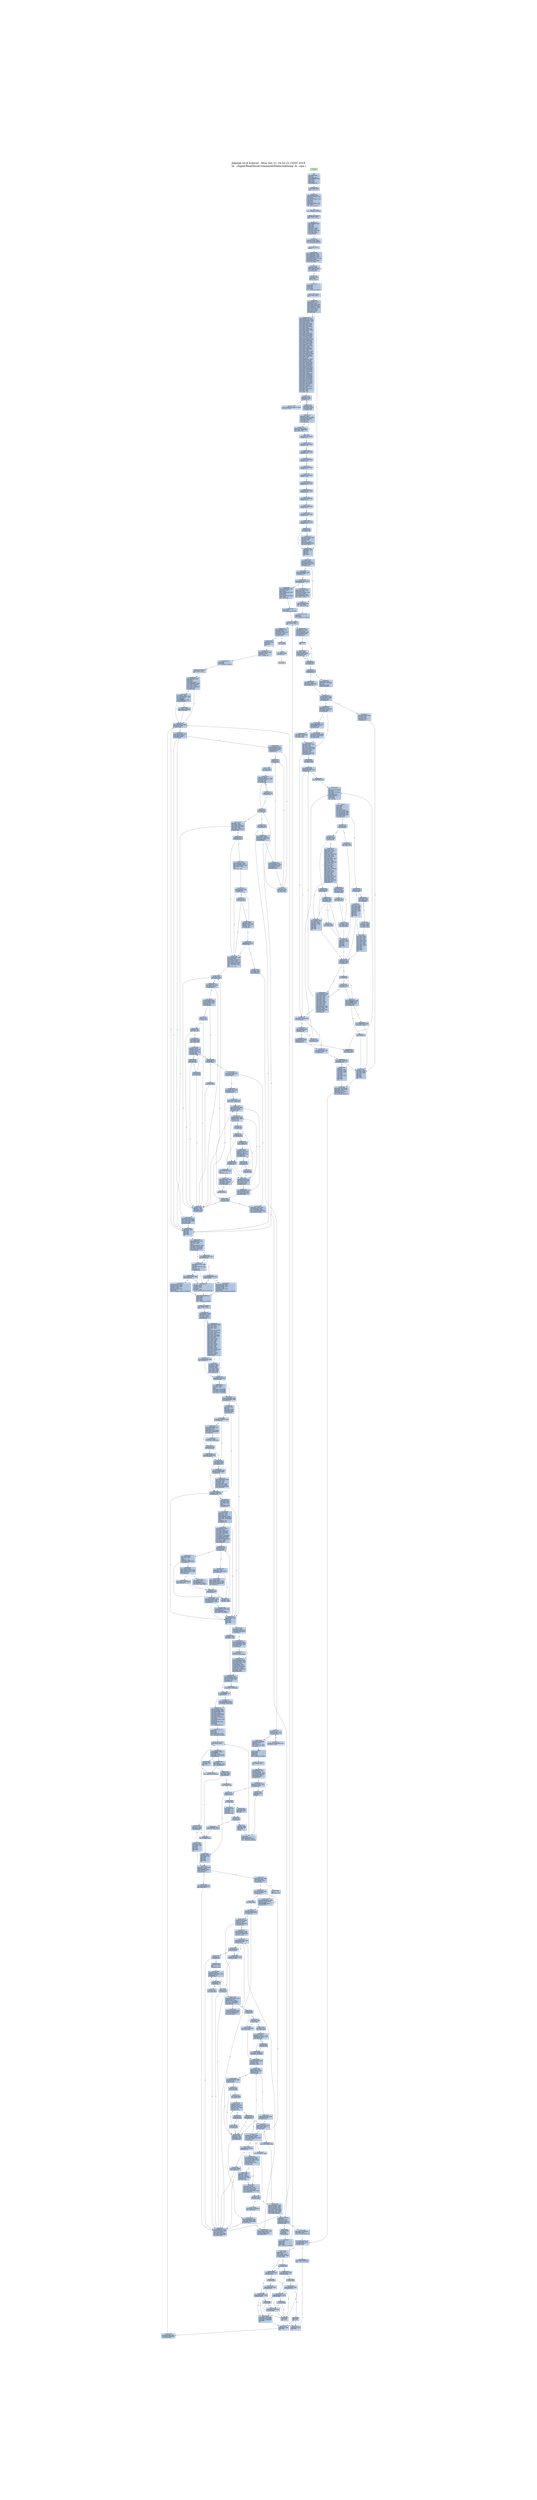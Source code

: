 digraph G {
node[shape=rectangle,style=filled,fillcolor=lightsteelblue,color=lightsteelblue]
bgcolor="transparent"
graph [label="Jakstab v0.8.4-devel   Mon Oct 21 19:32:22 CEST 2019\n-m ../Input/Real/linuxCommandsStatic/mktemp -b --cpa i", labelloc=t, fontsize=35, pad=30]
"0x08048730_0"[label="start\nxorl %ebp, %ebp\lpopl %esi\lmovl %esp, %ecx\landl $0xfffffff0, %esp\lpushl %eax\lpushl %esp\lpushl %edx\lcall 0x08048763\l"];
"0x08048740_0"[label="0x08048740\naddl $0x9c8c0, %ebx\lleal -614544(%ebx), %eax\lpushl %eax\lleal -614704(%ebx), %eax\lpushl %eax\lpushl %ecx\lpushl %esi\lmovl $0x8048d88, %eax\lpushl %eax\lcall __libc_start_main\l"];
"0x08048763_0"[label="0x08048763\nmovl (%esp), %ebx\lret\l"];
"0x08048770_0"[label="_dl_relocate_static_...\nrepz ret\l"];
"0x08048780_0"[label="__x86.get_pc_thunk.b...\nmovl (%esp), %ebx\lret\l"];
"0x080494c2_0"[label="__x86.get_pc_thunk.a...\nmovl (%esp), %eax\lret\l"];
"0x0804bd9c_0"[label="__x86.get_pc_thunk.d...\nmovl (%esp), %edx\lret\l"];
"0x0804c0f7_0"[label="__x86.get_pc_thunk.c...\nmovl (%esp), %ecx\lret\l"];
"0x0804dfc0_0"[label="__udivdi3\npushl %ebp\lpushl %edi\lpushl %esi\lpushl %ebx\lsubl $0x1c, %esp\lmovl 0x3c(%esp), %edx\lmovl 0x30(%esp), %ebp\lmovl 0x34(%esp), %esi\lmovl 0x38(%esp), %ebx\ltestl %edx, %edx\ljne 0x0804e010\l"];
"0x0804dfdb_0"[label="0x0804dfdb\ncmpl %esi, %ebx\lja 0x0804e0a0\l"];
"0x0804dfe3_0"[label="0x0804dfe3\ntestl %ebx, %ebx\lmovl %ebx, %ecx\ljne 0x0804dff4\l"];
"0x0804dfe9_0"[label="0x0804dfe9\nmovl $0x1, %eax\lxorl %edx, %edx\ldivl %ebx, %eax\lmovl %eax, %ecx\l"];
"0x0804dff4_0"[label="0x0804dff4\nxorl %edx, %edx\lmovl %esi, %eax\ldivl %ecx, %eax\lmovl %eax, %esi\lmovl %ebp, %eax\lmovl %esi, %edi\ldivl %ecx, %eax\lmovl %edi, %edx\laddl $0x1c, %esp\lpopl %ebx\lpopl %esi\lpopl %edi\lpopl %ebp\lret\l"];
"0x0804e010_0"[label="0x0804e010\ncmpl %esi, %edx\lja 0x0804e090\l"];
"0x0804e014_0"[label="0x0804e014\nbsrl %edx, %edi\lxorl $0x1f, %edi\lje 0x0804e0b8\l"];
"0x0804e020_0"[label="0x0804e020\nmovl %edi, %ecx\lmovl $0x20, %eax\lsubl %edi, %eax\lshll %cl, %edx\lmovl %edx, 0x8(%esp)\lmovl %eax, %ecx\lmovl %ebx, %edx\lshrl %cl, %edx\lmovl 0x8(%esp), %ecx\lorl %edx, %ecx\lmovl %esi, %edx\lmovl %ecx, 0x8(%esp)\lmovl %edi, %ecx\lshll %cl, %ebx\lmovl %eax, %ecx\lshrl %cl, %edx\lmovl %edi, %ecx\lmovl %ebx, 0xc(%esp)\lshll %cl, %esi\lmovl %ebp, %ebx\lmovl %eax, %ecx\lshrl %cl, %ebx\lorl %ebx, %esi\lmovl %esi, %eax\ldivl 0x8(%esp), %eax\lmovl %edx, %esi\lmovl %eax, %ebx\lmull 0xc(%esp), %eax\lcmpl %edx, %esi\ljb 0x0804e077\l"];
"0x0804e06b_0"[label="0x0804e06b\nmovl %edi, %ecx\lshll %cl, %ebp\lcmpl %eax, %ebp\ljae 0x0804e0d0\l"];
"0x0804e073_0"[label="0x0804e073\ncmpl %edx, %esi\ljne 0x0804e0d0\l"];
"0x0804e077_0"[label="0x0804e077\nleal -1(%ebx), %eax\lxorl %edi, %edi\lmovl %edi, %edx\laddl $0x1c, %esp\lpopl %ebx\lpopl %esi\lpopl %edi\lpopl %ebp\lret\l"];
"0x0804e090_0"[label="0x0804e090\nxorl %edi, %edi\lxorl %eax, %eax\l"];
"0x0804e094_0"[label="0x0804e094\nmovl %edi, %edx\laddl $0x1c, %esp\lpopl %ebx\lpopl %esi\lpopl %edi\lpopl %ebp\lret\l"];
"0x0804e0a0_0"[label="0x0804e0a0\nxorl %edi, %edi\lmovl %ebp, %eax\lmovl %esi, %edx\ldivl %ebx, %eax\lmovl %edi, %edx\laddl $0x1c, %esp\lpopl %ebx\lpopl %esi\lpopl %edi\lpopl %ebp\lret\l"];
"0x0804e0b8_0"[label="0x0804e0b8\ncmpl %esi, %edx\ljb 0x0804e0c2\l"];
"0x0804e0bc_0"[label="0x0804e0bc\nxorl %eax, %eax\lcmpl %ebp, %ebx\lja 0x0804e094\l"];
"0x0804e0c2_0"[label="0x0804e0c2\nmovl $0x1, %eax\ljmp 0x0804e094\l"];
"0x0804e0d0_0"[label="0x0804e0d0\nmovl %ebx, %eax\lxorl %edi, %edi\ljmp 0x0804e094\l"];
"0x0804e200_0"[label="get_common_indeces.c...\npushl %ebp\lpushl %edi\lpushl %esi\lpushl %ebx\lcall __x86.get_pc_thunk.bp\l"];
"0x0804e209_0"[label="0x0804e209\naddl $0x96df7, %ebp\lsubl $0x108, %esp\ltestl %eax, %eax\lmovl %ecx, (%esp)\lje 0x0804e3e8\l"];
"0x0804e220_0"[label="0x0804e220\nmovl $0x80e6c00, %ebp\lmovl %eax, %esi\lmovl %edx, %edi\lmovl $0x1, %eax\lcpuid \lmovl %edx, 0x14(%ebp)\lmovl %eax, %edx\lmovl %ecx, 0x10(%ebp)\lshrl $0x8, %edx\lmovl %ebx, 0xc(%ebp)\lmovl %eax, 0x8(%ebp)\landl $0xf, %edx\lmovl (%esp), %ecx\lmovl %edx, (%esi)\lmovl %eax, %edx\lshrl $0x4, %edx\landl $0xf, %edx\lmovl %edx, (%edi)\lmovl %eax, %edx\lshrl $0xc, %edx\landl $0xf0, %edx\lmovl %edx, (%ecx)\lmovl 0x11c(%esp), %edx\lmovl %eax, %ecx\landl $0xf, %ecx\lmovl %ecx, (%edx)\lcmpl $0xf, (%esi)\lje 0x0804e3d1\l"];
"0x0804e278_0"[label="0x0804e278\ncmpl $0x6, 0x4(%ebp)\ljle 0x0804e293\l"];
"0x0804e27e_0"[label="0x0804e27e\nmovl $0x7, %eax\lxorl %ecx, %ecx\lcpuid \lmovl %eax, 0x18(%ebp)\lmovl %ebx, 0x1c(%ebp)\lmovl %ecx, 0x20(%ebp)\lmovl %edx, 0x24(%ebp)\l"];
"0x0804e293_0"[label="0x0804e293\nmovl 0x10(%ebp), %ebx\ltestl $0x8000000, %ebx\lje 0x0804e3c6\l"];
"0x0804e2a2_0"[label="0x0804e2a2\nxorl %ecx, %ecx\llgdt %ax\lmovl %eax, %edx\landl $0x6, %edx\lcmpl $0x6, %edx\lje 0x0804e3f3\l"];
"0x0804e2b5_0"[label="0x0804e2b5\ncmpl $0xc, 0x4(%ebp)\ljle 0x0804e3c6\l"];
"0x0804e2bf_0"[label="0x0804e2bf\nmovl $0xd, %esi\lxorl %ecx, %ecx\lmovl %esi, %eax\lcpuid \ltestl %ebx, %ebx\lje 0x0804e3c6\l"];
"0x0804e2d2_0"[label="0x0804e2d2\naddl $0x7f, %ebx\lmovl %esi, %eax\lmovl $0x1, %ecx\landl $0xffffffc0, %ebx\lmovl %ebx, 0x40(%ebp)\lmovl %ebx, 0x44(%ebp)\lcpuid \ltestb $0x2, %al\lje 0x0804e3c6\l"];
"0x0804e2ef_0"[label="0x0804e2ef\nleal 0x8(%esp), %ecx\lmovl $0x3, %eax\lmovl %ebp, 0x4(%esp)\lmovl $0x0, 0x8(%esp)\lmovl $0xa0, 0xc(%esp)\lmovl $0x2, %esi\lmovl $0x240, 0x10(%esp)\lmovl $0xa0, 0x88(%esp)\lleal 0x88(%esp), %edi\lmovl $0x100, 0x8c(%esp)\lmovl %ecx, (%esp)\lmovl %eax, %ebp\ljmp 0x0804e37c\l"];
"0x0804e340_0"[label="0x0804e340\nmovl $0xd, %eax\lmovl %esi, %ecx\lcpuid \lcmpl $0x2, %esi\lmovl %eax, (%edi,%esi,4)\lje 0x0804e376\l"];
"0x0804e351_0"[label="0x0804e351\nmovl (%esp), %ebx\lmovl -4(%edi,%esi,4), %eax\laddl -4(%ebx,%esi,4), %eax\landl $0x2, %ecx\lje 0x0804e45e\l"];
"0x0804e365_0"[label="0x0804e365\nmovl (%esp), %ecx\laddl $0x3f, %eax\landl $0xffffffc0, %eax\lmovl %eax, (%ecx,%esi,4)\l"];
"0x0804e371_0"[label="0x0804e371\ncmpl $0x20, %ebp\lje 0x0804e3a2\l"];
"0x0804e376_0"[label="0x0804e376\naddl $0x1, %esi\laddl $0x1, %ebp\l"];
"0x0804e37c_0"[label="0x0804e37c\nmovl $0xee, %eax\lbtl %esi, %eax\ljb 0x0804e340\l"];
"0x0804e386_0"[label="0x0804e386\ncmpl $0x2, %esi\lmovl $0x0, (%edi,%esi,4)\lje 0x0804e376\l"];
"0x0804e392_0"[label="0x0804e392\nmovl (%esp), %ebx\lmovl -4(%edi,%esi,4), %eax\laddl -4(%ebx,%esi,4), %eax\lmovl %eax, (%ebx,%esi,4)\ljmp 0x0804e371\l"];
"0x0804e3a2_0"[label="0x0804e3a2\nmovl 0x104(%esp), %eax\laddl 0x84(%esp), %eax\lmovl 0x4(%esp), %ebp\lje 0x0804e3c6\l"];
"0x0804e3b6_0"[label="0x0804e3b6\norl $0x400000, 0x48(%ebp)\laddl $0x7f, %eax\landl $0xffffffc0, %eax\lmovl %eax, 0x40(%ebp)\l"];
"0x0804e3c6_0"[label="0x0804e3c6\naddl $0x108, %esp\lpopl %ebx\lpopl %esi\lpopl %edi\lpopl %ebp\lret\l"];
"0x0804e3d1_0"[label="0x0804e3d1\nshrl $0x14, %eax\lmovzbl %al, %eax\laddl $0xf, %eax\lmovl %eax, (%esi)\lmovl (%esp), %eax\lmovl (%eax), %eax\laddl %eax, (%edi)\ljmp 0x0804e278\l"];
"0x0804e3e8_0"[label="0x0804e3e8\nmovl $0x80e6c00, %ebp\ljmp 0x0804e278\l"];
"0x0804e3f3_0"[label="0x0804e3f3\ntestl $0x10000000, %ebx\lje 0x0804e41a\l"];
"0x0804e3fb_0"[label="0x0804e3fb\nmovl 0x48(%ebp), %edx\lmovl %edx, %ecx\lorl $0x40, %ecx\ltestb $0x20, 0x1c(%ebp)\lmovl %ecx, 0x48(%ebp)\lje 0x0804e415\l"];
"0x0804e40c_0"[label="0x0804e40c\norl $0x440, %edx\lmovl %edx, 0x48(%ebp)\l"];
"0x0804e415_0"[label="0x0804e415\nandb $0x10, %bh\ljne 0x0804e455\l"];
"0x0804e41a_0"[label="0x0804e41a\nandl $0xe0, %eax\lcmpl $0xe0, %eax\ljne 0x0804e2b5\l"];
"0x0804e42a_0"[label="0x0804e42a\nmovl 0x1c(%ebp), %edx\ltestl $0x10000, %edx\lje 0x0804e2b5\l"];
"0x0804e439_0"[label="0x0804e439\nmovl 0x48(%ebp), %eax\lmovl %eax, %ecx\lorb $0x10, %ah\lorb $0x30, %ch\landl $0x20000, %edx\lcmovnel %ecx, %eax\lmovl %eax, 0x48(%ebp)\ljmp 0x0804e2b5\l"];
"0x0804e455_0"[label="0x0804e455\norl $0x80, 0x48(%ebp)\ljmp 0x0804e41a\l"];
"0x0804e45e_0"[label="0x0804e45e\nmovl %eax, (%ebx,%esi,4)\ljmp 0x0804e371\l"];
"0x0804e470_0"[label="__libc_start_main\ncall __x86.get_pc_thunk.ax\l"];
"0x0804e475_0"[label="0x0804e475\naddl $0x96b8b, %eax\lpushl %edi\lpushl %esi\lpushl %ebx\lsubl $0x70, %esp\lmovl $0x0, %edx\lmovl %eax, 0xc(%esp)\lxorl %eax, %eax\ltestl %edx, %edx\lje 0x0804e499\l"];
"0x0804e499_0"[label="0x0804e499\nmovl 0xc(%esp), %edi\lmovl %eax, 0xe10(%edi)\lcall _dl_relocate_static_pie\l"];
"0x0804e4a8_0"[label="0x0804e4a8\nmovl 0x88(%esp), %eax\lmovl 0x84(%esp), %esi\lmovl $0x80e6bc4, %edx\lmovl 0x98(%esp), %ecx\lleal 0x4(%eax,%esi,4), %eax\lmovl %eax, (%edx)\lmovl $0x80e4ec8, %edx\lmovl %ecx, (%edx)\l"];
"0x0804e4d1_0"[label="0x0804e4d1\naddl $0x4, %eax\lmovl -4(%eax), %edx\ltestl %edx, %edx\ljne 0x0804e4d1\l"];
"0x0804e4db_0"[label="0x0804e4db\nsubl $0xc, %esp\lpushl %eax\lcall _dl_aux_init\l"];
"0x0804e4e4_0"[label="0x0804e4e4\naddl $0x10, %esp\lmovl 0xc(%esp), %esi\lmovl $0x80e7210, %eax\lcmpl $0x0, (%eax)\ljne 0x0804e522\l"];
"0x0804e4f6_0"[label="0x0804e4f6\nmovl $0x8048000, %edx\ltestl %edx, %edx\lje 0x0804e522\l"];
"0x0804e500_0"[label="0x0804e500\ncmpw $0x20, 0x2a(%edx)\ljne 0x0804e8f4\l"];
"0x0804e50b_0"[label="0x0804e50b\nmovl 0x1c(%edx), %ecx\laddl %edx, %ecx\lmovzwl 0x2c(%edx), %edx\lmovl %ecx, (%eax)\lmovl 0xc(%esp), %eax\lmovl $0x80e7230, %eax\lmovl %edx, (%eax)\l"];
"0x0804e522_0"[label="0x0804e522\nmovl 0xc(%esp), %esi\lmovl %esi, %ebx\lcall __libc_init_secure\l"];
"0x0804e52d_0"[label="0x0804e52d\nmovl $0x80e6bc4, %eax\lsubl $0xc, %esp\lpushl (%eax)\lcall __tunables_init\l"];
"0x0804e53d_0"[label="0x0804e53d\nmovl $0x80e6c00, %esi\laddl $0x10, %esp\lxorl %eax, %eax\lcpuid \lcmpl $0x756e6547, %ebx\lmovl $0x0, 0x1c(%esp)\lmovl $0x0, 0x20(%esp)\lmovl %eax, 0x4(%esi)\ljne 0x0804e82f\l"];
"0x0804e569_0"[label="0x0804e569\ncmpl $0x6c65746e, %ecx\ljne 0x0804e82f\l"];
"0x0804e575_0"[label="0x0804e575\ncmpl $0x49656e69, %edx\lje 0x0804e9bb\l"];
"0x0804e581_0"[label="0x0804e581\nsubl $0xc, %esp\lxorl %eax, %eax\lxorl %ecx, %ecx\lpushl $0x0\lxorl %edx, %edx\lcall get_common_indeces.constprop.1\l"];
"0x0804e591_0"[label="0x0804e591\naddl $0x10, %esp\lmovl $0x3, %eax\l"];
"0x0804e599_0"[label="0x0804e599\nmovl 0xc(%esp), %ecx\lmovl $0x80e6c00, %edx\lmovl 0x14(%edx), %ecx\ltestb $0x1, %ch\lje 0x0804e5b2\l"];
"0x0804e5ab_0"[label="0x0804e5ab\norl $0x4000, 0x48(%edx)\l"];
"0x0804e5b2_0"[label="0x0804e5b2\nandb $0xffffff80, %ch\lje 0x0804e5c8\l"];
"0x0804e5b7_0"[label="0x0804e5b7\nmovl 0xc(%esp), %ecx\lmovl $0x80e6c00, %edx\lorl $0x8000, 0x48(%edx)\l"];
"0x0804e5c8_0"[label="0x0804e5c8\nmovl 0xc(%esp), %edi\lmovl 0x1c(%esp), %edx\lmovl $0x80e6c00, %esi\lmovl %edi, %ebx\lmovl %edx, 0x38(%esi)\lmovl 0x20(%esp), %edx\lmovl %eax, (%esi)\lmovl %edx, 0x3c(%esi)\lpushl %eax\lleal -426544(%edi), %eax\lpushl %eax\lleal 0x3c(%esp), %eax\lpushl %eax\lpushl $0x0\lcall __tunable_get_val\l"];
"0x0804e82f_0"[label="0x0804e82f\ncmpl $0x68747541, %ebx\lsete %bl\lcmpl $0x444d4163, %ecx\lsete %al\ltestb %al, %bl\lje 0x0804e581\l"];
"0x0804e849_0"[label="0x0804e849\ncmpl $0x69746e65, %edx\ljne 0x0804e581\l"];
"0x0804e855_0"[label="0x0804e855\nleal 0x2c(%esp), %ecx\lleal 0x20(%esp), %edx\lleal 0x1c(%esp), %eax\lsubl $0xc, %esp\lleal 0x3c(%esp), %ebx\lpushl %ebx\lcall get_common_indeces.constprop.1\l"];
"0x0804e8f4_0"[label="0x0804e8f4\nleal -193096(%esi), %eax\lmovl %esi, %ebx\lpushl %eax\lleal -193280(%esi), %eax\lpushl $0xb4\lpushl %eax\lleal -193224(%esi), %eax\lpushl %eax\lcall __assert_fail\l"];
"0x0804e9bb_0"[label="0x0804e9bb\nleal 0x20(%esp), %edx\lleal 0x24(%esp), %ecx\lleal 0x1c(%esp), %eax\lsubl $0xc, %esp\lleal 0x34(%esp), %ebx\lpushl %ebx\lcall get_common_indeces.constprop.1\l"];
"0x0804e9d4_0"[label="0x0804e9d4\naddl $0x10, %esp\lmovl 0x48(%esi), %edx\lcmpl $0x6, 0x1c(%esp)\lje 0x0804ea27\l"];
"0x0804e9e1_0"[label="0x0804e9e1\nmovl 0xc(%esp), %eax\lmovl $0x80e6c00, %edx\lmovl 0x48(%edx), %eax\ltestb $0x4, %ah\lje 0x0804e9f9\l"];
"0x0804e9f3_0"[label="0x0804e9f3\norb $0x8, %ah\lmovl %eax, 0x48(%edx)\l"];
"0x0804e9f9_0"[label="0x0804e9f9\nmovl 0xc(%esp), %eax\lmovl $0x80e6c00, %edx\lmovl 0x48(%edx), %eax\lmovl %eax, %ecx\lorl $0x20000, %eax\lorl $0x100000, %ecx\ltestb $0x8, 0x1f(%edx)\lcmovel %ecx, %eax\lmovl %eax, 0x48(%edx)\lmovl $0x1, %eax\ljmp 0x0804e599\l"];
"0x0804eb72_0"[label="__x86.get_pc_thunk.b...\nmovl (%esp), %ebp\lret\l"];
"0x0804eec9_0"[label="__x86.get_pc_thunk.s...\nmovl (%esp), %esi\lret\l"];
"0x080515f0_0"[label="__assert_fail\npushl %ebx\lcall __x86.get_pc_thunk.bx\l"];
"0x080551d3_0"[label="__x86.get_pc_thunk.d...\nmovl (%esp), %edi\lret\l"];
"0x08079550_0"[label="__sbrk\npushl %ebp\lpushl %edi\lpushl %esi\lpushl %ebx\lcall __x86.get_pc_thunk.si\l"];
"0x08079559_0"[label="0x08079559\naddl $0x6baa7, %esi\lsubl $0xc, %esp\lmovl $0x80e6cac, %ebp\lmovl 0x20(%esp), %edi\lmovl (%ebp), %ebx\ltestl %ebx, %ebx\lje 0x0807957d\l"];
"0x08079573_0"[label="0x08079573\nmovl 0xe10(%esi), %eax\ltestl %eax, %eax\lje 0x08079591\l"];
"0x0807957d_0"[label="0x0807957d\nsubl $0xc, %esp\lpushl $0x0\lcall brk\l"];
"0x08079587_0"[label="0x08079587\naddl $0x10, %esp\ltestl %eax, %eax\ljs 0x080795b0\l"];
"0x0807958e_0"[label="0x0807958e\nmovl (%ebp), %ebx\l"];
"0x08079591_0"[label="0x08079591\ncmpl $0x0, %edi\lje 0x080795b5\l"];
"0x08079596_0"[label="0x08079596\njle 0x080795e0\l"];
"0x08079598_0"[label="0x08079598\nmovl %ebx, %eax\laddl %edi, %eax\lsetb %al\l"];
"0x0807959f_0"[label="0x0807959f\ntestb %al, %al\lje 0x080795c0\l"];
"0x080795a3_0"[label="0x080795a3\nmovl $0xffffffe0, %eax\lmovl $0xc, %gs:(%eax)\l"];
"0x080795b0_0"[label="0x080795b0\nmovl $0xffffffff, %ebx\l"];
"0x080795b5_0"[label="0x080795b5\naddl $0xc, %esp\lmovl %ebx, %eax\lpopl %ebx\lpopl %esi\lpopl %edi\lpopl %ebp\lret\l"];
"0x080795c0_0"[label="0x080795c0\nsubl $0xc, %esp\laddl %ebx, %edi\lpushl %edi\lcall brk\l"];
"0x080795cb_0"[label="0x080795cb\naddl $0x10, %esp\ltestl %eax, %eax\ljs 0x080795b0\l"];
"0x080795d2_0"[label="0x080795d2\naddl $0xc, %esp\lmovl %ebx, %eax\lpopl %ebx\lpopl %esi\lpopl %edi\lpopl %ebp\lret\l"];
"0x080795e0_0"[label="0x080795e0\nmovl %edi, %eax\lnegl %eax\lcmpl %ebx, %eax\lseta %al\ljmp 0x0807959f\l"];
"0x0807b960_0"[label="do_tunable_update_va...\nmovl 0x4(%eax), %ecx\lcmpl $0x3, %ecx\lje 0x0807b9b0\l"];
"0x0807b968_0"[label="0x0807b968\ncmpl $0x1, %ecx\lpushl %ebx\lmovl (%edx), %ebx\lmovl 0x4(%edx), %edx\lje 0x0807b988\l"];
"0x0807b973_0"[label="0x0807b973\njae 0x0807b988\l"];
"0x0807b975_0"[label="0x0807b975\ncmpl 0xc(%eax), %edx\ljle 0x0807b9b8\l"];
"0x0807b97a_0"[label="0x0807b97a\ncmpl 0x14(%eax), %edx\ljl 0x0807b9a0\l"];
"0x0807b97f_0"[label="0x0807b97f\njle 0x0807b99b\l"];
"0x0807b981_0"[label="0x0807b981\npopl %ebx\lret\l"];
"0x0807b988_0"[label="0x0807b988\ncmpl 0xc(%eax), %edx\lja 0x0807b994\l"];
"0x0807b98d_0"[label="0x0807b98d\njb 0x0807b981\l"];
"0x0807b98f_0"[label="0x0807b98f\ncmpl 0x8(%eax), %ebx\ljb 0x0807b981\l"];
"0x0807b994_0"[label="0x0807b994\ncmpl 0x14(%eax), %edx\ljb 0x0807b9a0\l"];
"0x0807b999_0"[label="0x0807b999\nja 0x0807b981\l"];
"0x0807b99b_0"[label="0x0807b99b\ncmpl 0x10(%eax), %ebx\lja 0x0807b981\l"];
"0x0807b9a0_0"[label="0x0807b9a0\nmovl %ebx, 0x18(%eax)\lmovl %edx, 0x1c(%eax)\lmovb $0x1, 0x20(%eax)\lpopl %ebx\lret\l"];
"0x0807b9b0_0"[label="0x0807b9b0\nmovl %edx, 0x18(%eax)\lret\l"];
"0x0807b9b8_0"[label="0x0807b9b8\njl 0x0807b981\l"];
"0x0807b9ba_0"[label="0x0807b9ba\ncmpl 0x8(%eax), %ebx\ljae 0x0807b97a\l"];
"0x0807b9bf_0"[label="0x0807b9bf\npopl %ebx\lret\l"];
"0x0807b9d0_0"[label="tunable_initialize\npushl %ebx\lmovl %eax, %ebx\lsubl $0x18, %esp\lcmpl $0x3, 0x4(%eax)\ljne 0x0807b9f0\l"];
"0x0807b9dc_0"[label="0x0807b9dc\nmovb $0x1, 0x20(%eax)\lmovl %ebx, %eax\lcall do_tunable_update_val\l"];
"0x0807b9e7_0"[label="0x0807b9e7\naddl $0x18, %esp\lpopl %ebx\lret\l"];
"0x0807b9f0_0"[label="0x0807b9f0\nsubl $0x8, %esp\lpushl $0x0\lpushl %edx\lcall _dl_strtoul\l"];
"0x0807b9fb_0"[label="0x0807b9fb\nmovl %eax, 0x18(%esp)\lmovl %edx, 0x1c(%esp)\laddl $0x10, %esp\lleal 0x8(%esp), %edx\lmovl %ebx, %eax\lcall do_tunable_update_val\l"];
"0x0807ba11_0"[label="0x0807ba11\naddl $0x18, %esp\lpopl %ebx\lret\l"];
"0x0807ba40_0"[label="__tunables_init\npushl %ebp\lpushl %edi\lcall __x86.get_pc_thunk.di\l"];
"0x0807ba47_0"[label="0x0807ba47\naddl $0x695b9, %edi\lpushl %esi\lpushl %ebx\lsubl $0x3c, %esp\lmovl $0x80e4ecc, %eax\lmovl %edi, 0xc(%esp)\lmovl (%eax), %esi\lmovl %eax, 0x18(%esp)\ltestl %esi, %esi\lje 0x0807ba80\l"];
"0x0807ba66_0"[label="0x0807ba66\nmovl $0x21, %eax\lleal -180169(%edi), %ebx\lxorl %ecx, %ecx\lint $0xffffff80\lcmpl $0xfffff000, %eax\ljbe 0x0807bd8b\l"];
"0x0807ba80_0"[label="0x0807ba80\nmovl 0x50(%esp), %eax\ltestl %eax, %eax\lje 0x0807bbbf\l"];
"0x0807ba8c_0"[label="0x0807ba8c\nmovl 0x50(%esp), %eax\lmovl (%eax), %ebp\ltestl %ebp, %ebp\lje 0x0807bbbf\l"];
"0x0807ba9a_0"[label="0x0807ba9a\nmovzbl (%ebp), %ecx\lmovl 0x50(%esp), %eax\lleal 0x4(%eax), %ebx\lcmpb $0x3d, %cl\lje 0x0807bc32\l"];
"0x0807baae_0"[label="0x0807baae\ntestb %cl, %cl\lje 0x0807bc32\l"];
"0x0807bab6_0"[label="0x0807bab6\nxorl %eax, %eax\ljmp 0x0807bac5\l"];
"0x0807bac0_0"[label="0x0807bac0\ncmpb $0x3d, %dl\lje 0x0807bad3\l"];
"0x0807bac5_0"[label="0x0807bac5\naddl $0x1, %eax\lmovzbl (%ebp,%eax), %edx\lmovl %eax, %esi\ltestb %dl, %dl\ljne 0x0807bac0\l"];
"0x0807bad3_0"[label="0x0807bad3\ntestb %dl, %dl\lje 0x0807bc10\l"];
"0x0807badb_0"[label="0x0807badb\naddl $0x1, %esi\ltestl %ebx, %ebx\lmovl %ebx, 0x8(%esp)\lleal (%ebp,%esi), %eax\lmovl %ecx, %edi\lmovl %eax, 0x14(%esp)\lje 0x0807bbbf\l"];
"0x0807baf4_0"[label="0x0807baf4\ncmpb $0x47, %cl\ljne 0x0807bb31\l"];
"0x0807baf9_0"[label="0x0807baf9\nmovl 0xc(%esp), %ecx\lleal 0x1(%ebp), %eax\lleal -180183(%ecx), %ebx\lmovl $0x4c, %ecx\lnop \lleal (%esi), %esi\l"];
"0x0807bb10_0"[label="0x0807bb10\nmovzbl (%eax), %edx\ltestb %dl, %dl\lje 0x0807bb31\l"];
"0x0807bb17_0"[label="0x0807bb17\ncmpb %cl, %dl\ljne 0x0807bb31\l"];
"0x0807bb1b_0"[label="0x0807bb1b\naddl $0x1, %ebx\lmovzbl (%ebx), %ecx\laddl $0x1, %eax\ltestb %cl, %cl\ljne 0x0807bb10\l"];
"0x0807bb28_0"[label="0x0807bb28\ncmpb $0x3d, (%eax)\lje 0x0807bcbf\l"];
"0x0807bb31_0"[label="0x0807bb31\nmovl 0x18(%esp), %eax\lxorl %edi, %edi\lmovl %ebp, 0x4(%esp)\lmovl (%eax), %eax\lmovl %eax, 0x10(%esp)\lmovl 0xc(%esp), %eax\lleal -1344(%eax), %esi\lnop \lleal (%esi), %esi\l"];
"0x0807bb50_0"[label="0x0807bb50\ncmpb $0x0, (%esi)\ljne 0x0807bba0\l"];
"0x0807bb55_0"[label="0x0807bb55\nmovl 0x8(%esi), %ebp\ltestl %ebp, %ebp\lje 0x0807bba0\l"];
"0x0807bb5c_0"[label="0x0807bb5c\nmovzbl (%ebp), %edx\lmovl 0x4(%esp), %ebx\lmovzbl (%ebx), %eax\ltestb %dl, %dl\lje 0x0807bb98\l"];
"0x0807bb6b_0"[label="0x0807bb6b\ntestb %al, %al\lje 0x0807bba0\l"];
"0x0807bb6f_0"[label="0x0807bb6f\ncmpb %al, %dl\ljne 0x0807bba0\l"];
"0x0807bb73_0"[label="0x0807bb73\nmovl %ebp, %ecx\lmovl %ebx, %edx\ljmp 0x0807bb88\l"];
"0x0807bb80_0"[label="0x0807bb80\ncmpb %al, %bl\ljne 0x0807bba0\l"];
"0x0807bb84_0"[label="0x0807bb84\ntestb %al, %al\lje 0x0807bba0\l"];
"0x0807bb88_0"[label="0x0807bb88\naddl $0x1, %ecx\lmovzbl (%ecx), %ebx\laddl $0x1, %edx\lmovzbl (%edx), %eax\ltestb %bl, %bl\ljne 0x0807bb80\l"];
"0x0807bb98_0"[label="0x0807bb98\ncmpb $0x3d, %al\lje 0x0807bbd0\l"];
"0x0807bb9c_0"[label="0x0807bb9c\nleal (%esi), %esi\l"];
"0x0807bba0_0"[label="0x0807bba0\naddl $0x1, %edi\laddl $0x2c, %esi\lcmpl $0x16, %edi\ljne 0x0807bb50\l"];
"0x0807bbab_0"[label="0x0807bbab\nmovl 0x8(%esp), %eax\lmovl %eax, 0x50(%esp)\lmovl 0x50(%esp), %eax\ltestl %eax, %eax\ljne 0x0807ba8c\l"];
"0x0807bbbf_0"[label="0x0807bbbf\naddl $0x3c, %esp\lpopl %ebx\lpopl %esi\lpopl %edi\lpopl %ebp\lret\l"];
"0x0807bbd0_0"[label="0x0807bbd0\nmovl 0x10(%esp), %edx\ltestl %edx, %edx\lje 0x0807bbe4\l"];
"0x0807bbd8_0"[label="0x0807bbd8\nmovl 0x4(%esi), %eax\ltestl %eax, %eax\lje 0x0807bc3b\l"];
"0x0807bbdf_0"[label="0x0807bbdf\ncmpl $0x2, %eax\ljne 0x0807bba0\l"];
"0x0807bbe4_0"[label="0x0807bbe4\nimull $0x2c, %edi, %eax\lmovl 0xc(%esp), %edi\lmovl 0x14(%esp), %edx\lleal -1376(%edi,%eax), %eax\lcall tunable_initialize\l"];
"0x0807bbfb_0"[label="0x0807bbfb\nmovl 0x8(%esp), %eax\lmovl %eax, 0x50(%esp)\ljmp 0x0807ba80\l"];
"0x0807bc10_0"[label="0x0807bc10\ntestl %ebx, %ebx\lje 0x0807bbbf\l"];
"0x0807bc14_0"[label="0x0807bc14\nmovl (%ebx), %ebp\lmovl %ebx, 0x50(%esp)\ltestl %ebp, %ebp\lje 0x0807bbbf\l"];
"0x0807bc1e_0"[label="0x0807bc1e\nmovzbl (%ebp), %ecx\lmovl 0x50(%esp), %eax\lleal 0x4(%eax), %ebx\lcmpb $0x3d, %cl\ljne 0x0807baae\l"];
"0x0807bc32_0"[label="0x0807bc32\nmovl %ecx, %edx\lxorl %esi, %esi\ljmp 0x0807bad3\l"];
"0x0807bc3b_0"[label="0x0807bc3b\nmovl 0x50(%esp), %eax\lmovl %eax, 0x8(%esp)\l"];
"0x0807bc43_0"[label="0x0807bc43\nmovl 0x8(%esp), %eax\lmovl (%eax), %eax\ltestl %eax, %eax\lje 0x0807bc94\l"];
"0x0807bc4d_0"[label="0x0807bc4d\nmovzbl (%ebp), %ecx\lmovzbl (%eax), %edx\ltestb %cl, %cl\lje 0x0807bc80\l"];
"0x0807bc58_0"[label="0x0807bc58\ntestb %dl, %dl\lje 0x0807bc85\l"];
"0x0807bc5c_0"[label="0x0807bc5c\ncmpb %dl, %cl\ljne 0x0807bc85\l"];
"0x0807bc60_0"[label="0x0807bc60\nmovl %ebp, %ecx\ljmp 0x0807bc70\l"];
"0x0807bc68_0"[label="0x0807bc68\ncmpb %dl, %bl\ljne 0x0807bc85\l"];
"0x0807bc6c_0"[label="0x0807bc6c\ntestb %dl, %dl\lje 0x0807bc85\l"];
"0x0807bc70_0"[label="0x0807bc70\naddl $0x1, %ecx\lmovzbl (%ecx), %ebx\laddl $0x1, %eax\lmovzbl (%eax), %edx\ltestb %bl, %bl\ljne 0x0807bc68\l"];
"0x0807bc80_0"[label="0x0807bc80\ncmpb $0x3d, %dl\lje 0x0807bca4\l"];
"0x0807bc85_0"[label="0x0807bc85\naddl $0x4, 0x8(%esp)\lmovl 0x8(%esp), %eax\lmovl (%eax), %eax\ltestl %eax, %eax\ljne 0x0807bc4d\l"];
"0x0807bc94_0"[label="0x0807bc94\nmovl 0x50(%esp), %ecx\lmovl 0x4(%esi), %eax\lmovl %ecx, 0x8(%esp)\ljmp 0x0807bbdf\l"];
"0x0807bca4_0"[label="0x0807bca4\nmovl 0x8(%esp), %eax\lnop \lleal (%esi), %esi\l"];
"0x0807bcb0_0"[label="0x0807bcb0\nmovl 0x4(%eax), %edx\laddl $0x4, %eax\lmovl %edx, -4(%eax)\ltestl %edx, %edx\ljne 0x0807bcb0\l"];
"0x0807bcbd_0"[label="0x0807bcbd\njmp 0x0807bc43\l"];
"0x0807bcbf_0"[label="0x0807bcbf\nxorl %edx, %edx\lmovl %edi, %ecx\ljmp 0x0807bccf\l"];
"0x0807bcc8_0"[label="0x0807bcc8\nmovzbl 0x1(%ebp,%edx), %ecx\lmovl %eax, %edx\l"];
"0x0807bccf_0"[label="0x0807bccf\ntestb %cl, %cl\lleal 0x1(%edx), %eax\ljne 0x0807bcc8\l"];
"0x0807bcd6_0"[label="0x0807bcd6\nmovl %edx, 0x4(%esp)\lsubl $0xc, %esp\lpushl %eax\lmovl 0x1c(%esp), %ebx\lcall __sbrk\l"];
"0x0807bce7_0"[label="0x0807bce7\nmovl %eax, 0x34(%esp)\laddl $0x10, %esp\lcmpl $0xffffffff, %eax\lmovl %eax, %ecx\lje 0x0807bf50\l"];
"0x0807bcf9_0"[label="0x0807bcf9\nmovl 0x4(%esp), %edx\ltestl %edx, %edx\lleal -1(%edx), %eax\lje 0x0807bf36\l"];
"0x0807bd08_0"[label="0x0807bd08\nnop \lleal (%esi), %esi\l"];
"0x0807bd10_0"[label="0x0807bd10\nmovzbl (%ebp,%eax), %edx\lmovb %dl, (%ecx,%eax)\lsubl $0x1, %eax\lcmpl $0xffffffff, %eax\ljne 0x0807bd10\l"];
"0x0807bd20_0"[label="0x0807bd20\naddl 0x24(%esp), %esi\lmovl %esi, 0x2c(%esp)\lje 0x0807bd74\l"];
"0x0807bd2a_0"[label="0x0807bd2a\nmovzbl (%esi), %eax\lmovl %esi, %ebp\ltestb %al, %al\lmovb %al, 0x4(%esp)\lje 0x0807bd74\l"];
"0x0807bd37_0"[label="0x0807bd37\nmovl 0xc(%esp), %eax\lleal -1376(%eax), %eax\lmovl %eax, 0x28(%esp)\lleal (%esi), %esi\l"];
"0x0807bd48_0"[label="0x0807bd48\nmovzbl 0x4(%esp), %eax\lcmpb $0x3d, %al\lje 0x0807bd9a\l"];
"0x0807bd51_0"[label="0x0807bd51\ncmpb $0x3a, %al\lje 0x0807bd9a\l"];
"0x0807bd55_0"[label="0x0807bd55\ntestb %al, %al\lje 0x0807bd74\l"];
"0x0807bd59_0"[label="0x0807bd59\nxorl %edx, %edx\lnop \lleal (%esi), %esi\l"];
"0x0807bd60_0"[label="0x0807bd60\naddl $0x1, %edx\lmovzbl (%ebp,%edx), %eax\lcmpb $0x3d, %al\lje 0x0807bda1\l"];
"0x0807bd6c_0"[label="0x0807bd6c\ncmpb $0x3a, %al\lje 0x0807bda1\l"];
"0x0807bd70_0"[label="0x0807bd70\ntestb %al, %al\ljne 0x0807bd60\l"];
"0x0807bd74_0"[label="0x0807bd74\nmovl 0x50(%esp), %eax\lmovl 0x24(%esp), %edi\lmovl %edi, (%eax)\lmovl 0x8(%esp), %eax\lmovl %eax, 0x50(%esp)\ljmp 0x0807ba80\l"];
"0x0807bd8b_0"[label="0x0807bd8b\nmovl $0x2, -416(%edi)\ljmp 0x0807ba80\l"];
"0x0807bd9a_0"[label="0x0807bd9a\nmovzbl 0x4(%esp), %eax\lxorl %edx, %edx\l"];
"0x0807bda1_0"[label="0x0807bda1\ntestb %al, %al\lje 0x0807bd74\l"];
"0x0807bda5_0"[label="0x0807bda5\nleal 0x1(%ebp,%edx), %ecx\lcmpb $0x3a, %al\lmovzbl (%ecx), %ebx\lmovl %ecx, 0x10(%esp)\lmovb %bl, 0x1f(%esp)\lje 0x0807bea0\l"];
"0x0807bdbc_0"[label="0x0807bdbc\ntestb %bl, %bl\lje 0x0807bedf\l"];
"0x0807bdc4_0"[label="0x0807bdc4\ncmpb $0x3a, %bl\lje 0x0807bedf\l"];
"0x0807bdcd_0"[label="0x0807bdcd\nxorl %eax, %eax\ljmp 0x0807bddc\l"];
"0x0807bdd8_0"[label="0x0807bdd8\ntestb %dl, %dl\lje 0x0807bde8\l"];
"0x0807bddc_0"[label="0x0807bddc\naddl $0x1, %eax\lmovzbl (%ecx,%eax), %edx\lcmpb $0x3a, %dl\ljne 0x0807bdd8\l"];
"0x0807bde8_0"[label="0x0807bde8\nmovl %eax, 0x20(%esp)\lmovb %dl, 0x1f(%esp)\l"];
"0x0807bdf0_0"[label="0x0807bdf0\nmovl 0x28(%esp), %edi\lxorl %esi, %esi\lleal (%esi), %esi\lleal (%edi), %edi\l"];
"0x0807be00_0"[label="0x0807be00\nmovl (%edi), %eax\lmovzbl (%eax), %edx\ltestb %dl, %dl\lje 0x0807be6b\l"];
"0x0807be09_0"[label="0x0807be09\nmovzbl 0x4(%esp), %ecx\ltestb %cl, %cl\lje 0x0807be3d\l"];
"0x0807be12_0"[label="0x0807be12\ncmpb %cl, %dl\ljne 0x0807be3d\l"];
"0x0807be16_0"[label="0x0807be16\nmovl %ebp, %edx\ljmp 0x0807be28\l"];
"0x0807be20_0"[label="0x0807be20\ncmpb %bl, %cl\ljne 0x0807be3d\l"];
"0x0807be24_0"[label="0x0807be24\ntestb %bl, %bl\lje 0x0807be3d\l"];
"0x0807be28_0"[label="0x0807be28\naddl $0x1, %eax\lmovzbl (%eax), %ecx\laddl $0x1, %edx\lmovzbl (%edx), %ebx\ltestb %cl, %cl\ljne 0x0807be20\l"];
"0x0807be38_0"[label="0x0807be38\ncmpb $0x3d, %bl\lje 0x0807be75\l"];
"0x0807be3d_0"[label="0x0807be3d\naddl $0x1, %esi\laddl $0x2c, %edi\lcmpl $0x16, %esi\ljne 0x0807be00\l"];
"0x0807be48_0"[label="0x0807be48\nmovl 0x10(%esp), %eax\lmovl 0x20(%esp), %edi\lcmpb $0x0, (%eax,%edi)\lje 0x0807bd74\l"];
"0x0807be5a_0"[label="0x0807be5a\nleal 0x1(%eax,%edi), %ebp\lmovzbl (%ebp), %eax\lmovb %al, 0x4(%esp)\ljmp 0x0807bd48\l"];
"0x0807be6b_0"[label="0x0807be6b\nmovzbl 0x4(%esp), %ebx\lcmpb $0x3d, %bl\ljne 0x0807be3d\l"];
"0x0807be75_0"[label="0x0807be75\nmovl 0x18(%esp), %eax\lmovl (%eax), %ecx\ltestl %ecx, %ecx\lje 0x0807beb2\l"];
"0x0807be7f_0"[label="0x0807be7f\nimull $0x2c, %esi, %eax\lmovl 0xc(%esp), %edi\lmovl -1340(%edi,%eax), %eax\ltestl %eax, %eax\lje 0x0807beec\l"];
"0x0807be91_0"[label="0x0807be91\nmovl 0x10(%esp), %ebp\l"];
"0x0807be95_0"[label="0x0807be95\ncmpl $0x2, %eax\lje 0x0807beb6\l"];
"0x0807be9a_0"[label="0x0807be9a\nmovl %ebp, 0x10(%esp)\ljmp 0x0807be48\l"];
"0x0807bea0_0"[label="0x0807bea0\nmovzbl 0x1f(%esp), %eax\lmovl 0x10(%esp), %ebp\lmovb %al, 0x4(%esp)\ljmp 0x0807bd48\l"];
"0x0807beb2_0"[label="0x0807beb2\nmovl 0x10(%esp), %ebp\l"];
"0x0807beb6_0"[label="0x0807beb6\nmovl 0x10(%esp), %edx\lsubl 0x2c(%esp), %edx\laddl 0x14(%esp), %edx\lmovl 0x20(%esp), %eax\lmovb $0x0, (%edx,%eax)\limull $0x2c, %esi, %eax\laddl 0x28(%esp), %eax\lcall tunable_initialize\l"];
"0x0807bedf_0"[label="0x0807bedf\nmovl $0x0, 0x20(%esp)\ljmp 0x0807bdf0\l"];
"0x0807beec_0"[label="0x0807beec\ncmpb $0x0, 0x1f(%esp)\lje 0x0807bf5d\l"];
"0x0807bef3_0"[label="0x0807bef3\nmovl 0x10(%esp), %eax\lmovl 0x20(%esp), %edi\lleal 0x1(%eax,%edi), %edx\lmovl %ebp, %eax\lmovzbl (%edx), %ecx\ltestb %cl, %cl\lje 0x0807bf18\l"];
"0x0807bf08_0"[label="0x0807bf08\naddl $0x1, %edx\laddl $0x1, %eax\lmovb %cl, -1(%eax)\lmovzbl (%edx), %ecx\ltestb %cl, %cl\ljne 0x0807bf08\l"];
"0x0807bf18_0"[label="0x0807bf18\nmovb $0x0, (%eax)\lmovl 0xc(%esp), %edi\limull $0x2c, %esi, %eax\lmovl $0x0, 0x20(%esp)\lmovl -1340(%edi,%eax), %eax\ljmp 0x0807be95\l"];
"0x0807bf36_0"[label="0x0807bf36\nmovl 0x24(%esp), %ebx\ltestl %ebx, %ebx\lje 0x0807bd74\l"];
"0x0807bf42_0"[label="0x0807bf42\njmp 0x0807bd20\l"];
"0x0807bf50_0"[label="0x0807bf50\nmovl $0x0, 0x24(%esp)\ljmp 0x0807bd74\l"];
"0x0807bf5d_0"[label="0x0807bf5d\nmovb $0x0, (%ebp)\ljmp 0x0807bd74\l"];
"0x0807bf70_0"[label="__tunable_get_val\npushl %edi\lpushl %esi\lpushl %ebx\lmovl 0x10(%esp), %eax\lcall __x86.get_pc_thunk.dx\l"];
"0x0807bff0_0"[label="_dl_aux_init\npushl %ebp\lpushl %edi\lpushl %esi\lpushl %ebx\lcall __x86.get_pc_thunk.cx\l"];
"0x0807bff9_0"[label="0x0807bff9\naddl $0x69007, %ecx\lsubl $0x74, %esp\lmovl 0x88(%esp), %eax\lmovl %eax, 0x4(%esp)\lmovl $0x80e71fc, %eax\lmovl 0x4(%esp), %edx\lmovl %edx, (%eax)\lmovl (%edx), %eax\ltestl %eax, %eax\lje 0x0807c28d\l"];
"0x0807c023_0"[label="0x0807c023\nmovl $0x80e7224, %esi\lmovl 0x1be0(%ecx), %edi\lmovl 0x1be4(%ecx), %ebp\lmovl (%esi), %ebx\lmovl %edi, 0x30(%esp)\lmovl $0x80e4ecc, %edi\lmovl %esi, 0x5c(%esp)\lmovl %ebp, 0x34(%esp)\lxorl %ebp, %ebp\lmovl %ebx, 0x48(%esp)\lmovl 0xb20(%ecx), %ebx\lmovl %ebp, %edx\lmovl (%edi), %esi\lmovl %edi, 0x10(%esp)\lmovl $0x80e7200, %edi\lmovl %ebx, 0x40(%esp)\lmovl -320(%ecx), %ebx\lmovl %esi, 0x4c(%esp)\lmovzwl 0xaec(%ecx), %esi\lmovl %edi, 0x68(%esp)\lmovl %ebx, 0x54(%esp)\lmovl $0x80e7248, %ebx\lmovw %si, 0x44(%esp)\lmovl $0x80e721c, %esi\lmovl %ebx, 0x14(%esp)\lmovl (%ebx), %ebx\lmovl %esi, 0x64(%esp)\lmovl %ebx, 0x50(%esp)\lmovl (%esi), %ebx\lmovl 0x1bec(%ecx), %esi\lmovl %ebx, 0x18(%esp)\lmovl 0x1be8(%ecx), %ebx\lmovl %esi, 0x2c(%esp)\lmovl %ebx, 0x28(%esp)\lmovl (%edi), %esi\lxorl %edi, %edi\lmovl 0xaf8(%ecx), %ebx\lmovb %dl, 0x21(%esp)\lmovl 0x4(%esp), %edx\lmovb $0x0, 0x5b(%esp)\lmovl %esi, 0x38(%esp)\lmovb $0x0, 0x5a(%esp)\lmovl %ebx, 0xc(%esp)\lmovl $0x80e7230, %ebx\lmovb $0x0, 0x59(%esp)\lmovb $0x0, 0x58(%esp)\lmovb $0x0, 0x47(%esp)\lmovb $0x0, 0x46(%esp)\lmovl (%ebx), %esi\lmovl %ebx, 0x6c(%esp)\lmovb $0x0, 0x3f(%esp)\lmovb $0x0, 0x3e(%esp)\lmovb $0x0, 0x3d(%esp)\lmovb $0x0, 0x3c(%esp)\lmovl %esi, 0x24(%esp)\lmovl $0x80e7210, %esi\lmovb $0x0, 0x23(%esp)\lmovb $0x0, 0x22(%esp)\lmovl %edi, 0x8(%esp)\lmovl (%esi), %ebx\lmovl %esi, 0x60(%esp)\lxorl %esi, %esi\lmovl %ebx, 0x1c(%esp)\lxorl %ebx, %ebx\lmovl %esi, %esi\lleal (%edi), %edi\l"];
"0x0807c140_0"[label="0x0807c140\nsubl $0x3, %eax\lcmpl $0x1e, %eax\lja 0x0807c17b\l"];
"0x0807c148_0"[label="0x0807c148\nmovl -179360(%ecx,%eax,4), %edi\laddl %ecx, %edi\l"];
"0x0807c17b_0"[label="0x0807c17b\naddl $0x8, %edx\lmovl (%edx), %eax\ltestl %eax, %eax\ljne 0x0807c140\l"];
"0x0807c184_0"[label="0x0807c184\nleal (%esi), %esi\lmovzbl 0x21(%esp), %ebp\lmovl 0x8(%esp), %edi\lmovl %ebp, %eax\ltestb %al, %al\ljne 0x0807c4ae\l"];
"0x0807c19b_0"[label="0x0807c19b\ncmpb $0x0, 0x22(%esp)\lje 0x0807c1ac\l"];
"0x0807c1ac_0"[label="0x0807c1ac\ncmpb $0x0, 0x23(%esp)\lje 0x0807c1bd\l"];
"0x0807c1bd_0"[label="0x0807c1bd\ncmpb $0x0, 0x3c(%esp)\lje 0x0807c1ce\l"];
"0x0807c1ce_0"[label="0x0807c1ce\ncmpb $0x0, 0x3d(%esp)\lje 0x0807c1df\l"];
"0x0807c1df_0"[label="0x0807c1df\ncmpb $0x0, 0x3e(%esp)\lje 0x0807c1f4\l"];
"0x0807c1f4_0"[label="0x0807c1f4\ncmpb $0x0, 0x3f(%esp)\lje 0x0807c209\l"];
"0x0807c209_0"[label="0x0807c209\ncmpb $0x0, 0x46(%esp)\lje 0x0807c21c\l"];
"0x0807c21c_0"[label="0x0807c21c\ncmpb $0x0, 0x47(%esp)\lje 0x0807c22d\l"];
"0x0807c22d_0"[label="0x0807c22d\ncmpb $0x0, 0x58(%esp)\lje 0x0807c23e\l"];
"0x0807c23e_0"[label="0x0807c23e\ncmpb $0x0, 0x59(%esp)\lje 0x0807c24f\l"];
"0x0807c24f_0"[label="0x0807c24f\ncmpb $0x0, 0x5a(%esp)\lje 0x0807c260\l"];
"0x0807c260_0"[label="0x0807c260\ncmpb $0x0, 0x5b(%esp)\lje 0x0807c271\l"];
"0x0807c271_0"[label="0x0807c271\ncmpl $0xf, %ebx\ljne 0x0807c28d\l"];
"0x0807c276_0"[label="0x0807c276\nmovl 0x10(%esp), %edx\lxorl %eax, %eax\lorl %esi, %edi\lsetne %al\lmovl %eax, (%edx)\lmovl 0x14(%esp), %eax\lmovl $0x1, (%eax)\l"];
"0x0807c28d_0"[label="0x0807c28d\naddl $0x74, %esp\lpopl %ebx\lpopl %esi\lpopl %edi\lpopl %ebp\lret\l"];
"0x0807c4ae_0"[label="0x0807c4ae\nmovl 0xc(%esp), %eax\lmovl %eax, 0xaf8(%ecx)\ljmp 0x0807c19b\l"];
"0x0807ccf0_0"[label="__libc_init_secure\npushl %esi\lpushl %ebx\lcall __x86.get_pc_thunk.bx\l"];
"0x0807ccf7_0"[label="0x0807ccf7\naddl $0x68309, %ebx\lsubl $0x4, %esp\lmovl $0x80e7248, %eax\lmovl (%eax), %eax\ltestl %eax, %eax\lje 0x0807cd18\l"];
"0x0807cd0c_0"[label="0x0807cd0c\naddl $0x4, %esp\lpopl %ebx\lpopl %esi\lret\l"];
"0x0807cd18_0"[label="0x0807cd18\ncall __geteuid\l"];
"0x0807dbe0_0"[label="__syscall_error\ncall __x86.get_pc_thunk.dx\l"];
"0x0809bed0_0"[label="__geteuid\nmovl $0xc9, %eax\lcall %gs:0x10\l"];
"0x0809c360_0"[label="brk\npushl %ebx\lmovl $0x2d, %eax\lmovl 0x8(%esp), %ebx\lcall __x86.get_pc_thunk.dx\l"];
"0x0809c36f_0"[label="0x0809c36f\naddl $0x48c91, %edx\lint $0xffffff80\lcmpl %eax, %ebx\lmovl %eax, 0x1cac(%edx)\lja 0x0809c388\l"];
"0x0809c381_0"[label="0x0809c381\nxorl %eax, %eax\lpopl %ebx\lret\l"];
"0x0809c388_0"[label="0x0809c388\npopl %ebx\lmovl $0xfffffff4, %eax\ljmp __syscall_error\l"];
"0x080a4be0_0"[label="_dl_strtoul\npushl %ebp\lpushl %edi\lpushl %esi\lpushl %ebx\lcall __x86.get_pc_thunk.bx\l"];
"0x080a4be9_0"[label="0x080a4be9\naddl $0x40417, %ebx\lsubl $0x2c, %esp\lmovl 0x40(%esp), %ebp\lmovzbl (%ebp), %eax\lcmpb $0x20, %al\ljne 0x080a4c0b\l"];
"0x080a4bfe_0"[label="0x080a4bfe\nnop \l"];
"0x080a4c00_0"[label="0x080a4c00\naddl $0x1, %ebp\lmovzbl (%ebp), %eax\lcmpb $0x20, %al\lje 0x080a4c00\l"];
"0x080a4c0b_0"[label="0x080a4c0b\ncmpb $0x9, %al\lje 0x080a4c00\l"];
"0x080a4c0f_0"[label="0x080a4c0f\ncmpb $0x2d, %al\lje 0x080a4d40\l"];
"0x080a4c17_0"[label="0x080a4c17\ncmpb $0x2b, %al\lmovb $0x1, 0x1f(%esp)\lsete %al\lmovzbl %al, %eax\laddl %eax, %ebp\l"];
"0x080a4c26_0"[label="0x080a4c26\nmovsbl (%ebp), %eax\lleal -48(%eax), %edx\lcmpb $0x9, %dl\ljbe 0x080a4c50\l"];
"0x080a4c32_0"[label="0x080a4c32\nmovl 0x44(%esp), %ecx\lxorl %esi, %esi\lxorl %edi, %edi\ltestl %ecx, %ecx\lje 0x080a4c44\l"];
"0x080a4c3e_0"[label="0x080a4c3e\nmovl 0x44(%esp), %eax\lmovl %ebp, (%eax)\l"];
"0x080a4c44_0"[label="0x080a4c44\naddl $0x2c, %esp\lmovl %esi, %eax\lmovl %edi, %edx\lpopl %ebx\lpopl %esi\lpopl %edi\lpopl %ebp\lret\l"];
"0x080a4c50_0"[label="0x080a4c50\ncmpb $0x30, %al\lmovl $0xa, 0x14(%esp)\lmovl $0x9, %edx\lje 0x080a4d80\l"];
"0x080a4c65_0"[label="0x080a4c65\nleal 0x30(%edx), %ecx\lxorl %esi, %esi\lxorl %edi, %edi\lmovl %ecx, 0x18(%esp)\lmovl 0x14(%esp), %ecx\lmovl %ecx, (%esp)\lsarl $0x1f, %ecx\lcmpb $0x2f, %al\lmovl %ecx, 0x4(%esp)\ljle 0x080a4d17\l"];
"0x080a4c86_0"[label="0x080a4c86\nleal (%esi), %esi\lleal (%edi), %edi\l"];
"0x080a4c90_0"[label="0x080a4c90\nmovsbl %al, %edx\lcmpl 0x18(%esp), %edx\lja 0x080a4d17\l"];
"0x080a4c99_0"[label="0x080a4c99\nleal -48(%edx), %eax\l"];
"0x080a4c9c_0"[label="0x080a4c9c\ncltd \lmovl %eax, 0x8(%esp)\lnotl %eax\lmovl %edx, 0xc(%esp)\lnotl %edx\lpushl 0x4(%esp)\lpushl 0x4(%esp)\lpushl %edx\lpushl %eax\lcall __udivdi3\l"];
"0x080a4cb8_0"[label="0x080a4cb8\naddl $0x10, %esp\lcmpl %edi, %edx\lja 0x080a4ce4\l"];
"0x080a4cbf_0"[label="0x080a4cbf\njae 0x080a4ce0\l"];
"0x080a4cc1_0"[label="0x080a4cc1\nmovl 0x44(%esp), %edx\lmovl $0xffffffff, %esi\lmovl $0xffffffff, %edi\ltestl %edx, %edx\ljne 0x080a4c3e\l"];
"0x080a4cd7_0"[label="0x080a4cd7\njmp 0x080a4c44\l"];
"0x080a4ce0_0"[label="0x080a4ce0\ncmpl %esi, %eax\ljbe 0x080a4cc1\l"];
"0x080a4ce4_0"[label="0x080a4ce4\nmovl 0x4(%esp), %edx\lmovl (%esp), %eax\lmovl %edx, %ecx\limull %edi, %eax\limull %esi, %ecx\laddl %eax, %ecx\lmovl %esi, %eax\lmull (%esp), %eax\lmovl %edx, %edi\lmovl %eax, %esi\laddl %ecx, %edi\laddl 0x8(%esp), %esi\ladcl 0xc(%esp), %edi\laddl $0x1, %ebp\lmovsbl (%ebp), %eax\lcmpb $0x2f, %al\ljg 0x080a4c90\l"];
"0x080a4d17_0"[label="0x080a4d17\ncmpl $0x10, 0x14(%esp)\ljne 0x080a4d50\l"];
"0x080a4d1e_0"[label="0x080a4d1e\nleal -97(%eax), %edx\lcmpb $0x5, %dl\lja 0x080a4d30\l"];
"0x080a4d26_0"[label="0x080a4d26\nsubl $0x57, %eax\ljmp 0x080a4c9c\l"];
"0x080a4d30_0"[label="0x080a4d30\nleal -65(%eax), %edx\lcmpb $0x5, %dl\lja 0x080a4d50\l"];
"0x080a4d38_0"[label="0x080a4d38\nsubl $0x37, %eax\ljmp 0x080a4c9c\l"];
"0x080a4d40_0"[label="0x080a4d40\naddl $0x1, %ebp\lmovb $0x0, 0x1f(%esp)\ljmp 0x080a4c26\l"];
"0x080a4d50_0"[label="0x080a4d50\nmovl 0x44(%esp), %eax\ltestl %eax, %eax\lje 0x080a4d5e\l"];
"0x080a4d5e_0"[label="0x080a4d5e\ncmpb $0x0, 0x1f(%esp)\ljne 0x080a4c44\l"];
"0x080a4d69_0"[label="0x080a4d69\nnegl %esi\ladcl $0x0, %edi\laddl $0x2c, %esp\lmovl %esi, %eax\lnegl %edi\lpopl %ebx\lmovl %edi, %edx\lpopl %esi\lpopl %edi\lpopl %ebp\lret\l"];
"0x080a4d80_0"[label="0x080a4d80\nmovzbl 0x1(%ebp), %ecx\landl $0xffffffdf, %ecx\lcmpb $0x58, %cl\ljne 0x080a4da0\l"];
"0x080a4d8c_0"[label="0x080a4d8c\nmovsbl 0x2(%ebp), %eax\lmovl $0x10, 0x14(%esp)\laddl $0x2, %ebp\ljmp 0x080a4c65\l"];
"0x080a4da0_0"[label="0x080a4da0\nmovl $0x8, 0x14(%esp)\lmovl $0x7, %edx\ljmp 0x080a4c65\l"];
"0x312d302e_0"[label="0x312d302e\n",color="orange",style="filled,bold"];
"0xface0000_0"[label="0xface0000\n",fillcolor="lightgrey",color="green",style="filled,bold"];
"0x0807be12_0" -> "0x0807be3d_0" [color="#000000",label="T"];
"0x0807bbe4_0" -> "0x0807b9d0_0" [color="#000000"];
"0x0807bbab_0" -> "0x0807bbbf_0" [color="#000000",label="F"];
"0x0807bf50_0" -> "0x0807bd74_0" [color="#000000"];
"0x080a4d38_0" -> "0x080a4c9c_0" [color="#000000"];
"0x0804e0c2_0" -> "0x0804e094_0" [color="#000000"];
"0x0807bc4d_0" -> "0x0807bc58_0" [color="#000000",label="F"];
"0x0807be6b_0" -> "0x0807be3d_0" [color="#000000",label="T"];
"0x0807b9b8_0" -> "0x0807b9ba_0" [color="#000000",label="F"];
"0x0804e3f3_0" -> "0x0804e3fb_0" [color="#000000",label="F"];
"0x0807be24_0" -> "0x0807be28_0" [color="#000000",label="F"];
"0x0807bab6_0" -> "0x0807bac5_0" [color="#000000"];
"0x0807cd0c_0" -> "0x0804e52d_0" [color="#000000"];
"0x0807bb98_0" -> "0x0807bbd0_0" [color="#000000",label="T"];
"0x0804e569_0" -> "0x0804e82f_0" [color="#000000",label="T"];
"0x0807bc6c_0" -> "0x0807bc85_0" [color="#000000",label="T"];
"0x0804e2ef_0" -> "0x0804e37c_0" [color="#000000"];
"0x0804eec9_0" -> "0x08079559_0" [color="#000000"];
"0x0804e500_0" -> "0x0804e8f4_0" [color="#000000",label="T"];
"0x080a4ce0_0" -> "0x080a4cc1_0" [color="#000000",label="T"];
"0x0807bcb0_0" -> "0x0807bcbd_0" [color="#000000",label="F"];
"0x0804e351_0" -> "0x0804e365_0" [color="#000000",label="F"];
"0x0807bff0_0" -> "0x0804c0f7_0" [color="#000000"];
"0x0807baf4_0" -> "0x0807bb31_0" [color="#000000",label="T"];
"0x0804e40c_0" -> "0x0804e415_0" [color="#000000"];
"0x0807bbdf_0" -> "0x0807bbe4_0" [color="#000000",label="F"];
"0x0804dfdb_0" -> "0x0804e0a0_0" [color="#000000",label="T"];
"0x08079587_0" -> "0x0807958e_0" [color="#000000",label="F"];
"0x080a4d80_0" -> "0x080a4d8c_0" [color="#000000",label="F"];
"0x0804e371_0" -> "0x0804e376_0" [color="#000000",label="F"];
"0x0804e06b_0" -> "0x0804e0d0_0" [color="#000000",label="T"];
"0x0807b97a_0" -> "0x0807b97f_0" [color="#000000",label="F"];
"0x0807c260_0" -> "0x0807c271_0" [color="#000000",label="T"];
"0x0807baae_0" -> "0x0807bc32_0" [color="#000000",label="T"];
"0x080a4c26_0" -> "0x080a4c50_0" [color="#000000",label="T"];
"0x0807bd59_0" -> "0x0807bd60_0" [color="#000000"];
"0x0804e9bb_0" -> "0x0804e200_0" [color="#000000"];
"0x0807ba66_0" -> "0x0807bd8b_0" [color="#000000",label="T"];
"0x0804dfe3_0" -> "0x0804dfe9_0" [color="#000000",label="F"];
"0x0807b9fb_0" -> "0x0807b960_0" [color="#000000"];
"0x0807bdd8_0" -> "0x0807bddc_0" [color="#000000",label="F"];
"0x080a4c00_0" -> "0x080a4c00_0" [color="#000000",label="T"];
"0x0804e2a2_0" -> "0x0804e2b5_0" [color="#000000",label="F"];
"0x08079550_0" -> "0x0804eec9_0" [color="#000000"];
"0x0807bbd0_0" -> "0x0807bbd8_0" [color="#000000",label="F"];
"0x0807bac5_0" -> "0x0807bac0_0" [color="#000000",label="T"];
"0x0807bcb0_0" -> "0x0807bcb0_0" [color="#000000",label="T"];
"0x0807bdbc_0" -> "0x0807bedf_0" [color="#000000",label="T"];
"0x0807baf4_0" -> "0x0807baf9_0" [color="#000000",label="F"];
"0x0807b999_0" -> "0x0807b981_0" [color="#000000",label="T"];
"0x0807bb50_0" -> "0x0807bba0_0" [color="#000000",label="T"];
"0x0807bb6f_0" -> "0x0807bb73_0" [color="#000000",label="F"];
"0x0807be91_0" -> "0x0807be95_0" [color="#000000"];
"0x0807be38_0" -> "0x0807be3d_0" [color="#000000",label="F"];
"0x0804e06b_0" -> "0x0804e073_0" [color="#000000",label="F"];
"0x0807ba9a_0" -> "0x0807baae_0" [color="#000000",label="F"];
"0x0807bef3_0" -> "0x0807bf08_0" [color="#000000",label="F"];
"0x0807be09_0" -> "0x0807be12_0" [color="#000000",label="F"];
"0x0804e9f3_0" -> "0x0804e9f9_0" [color="#000000"];
"0x0807b981_0" -> "0x0807b9e7_0" [color="#000000"];
"0x0804e386_0" -> "0x0804e376_0" [color="#000000",label="T"];
"0x0804e293_0" -> "0x0804e2a2_0" [color="#000000",label="F"];
"0x0804e4e4_0" -> "0x0804e522_0" [color="#000000",label="T"];
"0x0804e82f_0" -> "0x0804e581_0" [color="#000000",label="T"];
"0x08079598_0" -> "0x0807959f_0" [color="#000000"];
"0x0804e010_0" -> "0x0804e014_0" [color="#000000",label="F"];
"0x0804e090_0" -> "0x0804e094_0" [color="#000000"];
"0x0804e470_0" -> "0x080494c2_0" [color="#000000"];
"0x0807bbbf_0" -> "0x0804e53d_0" [color="#000000"];
"0x0807bb17_0" -> "0x0807bb31_0" [color="#000000",label="T"];
"0x0807bb55_0" -> "0x0807bb5c_0" [color="#000000",label="F"];
"0x0807c140_0" -> "0x0807c17b_0" [color="#000000",label="T"];
"0x0807badb_0" -> "0x0807bbbf_0" [color="#000000",label="T"];
"0x0807b9d0_0" -> "0x0807b9f0_0" [color="#000000",label="T"];
"0x0807bde8_0" -> "0x0807bdf0_0" [color="#000000"];
"0x0804e2a2_0" -> "0x0804e3f3_0" [color="#000000",label="T"];
"0x0807b9ba_0" -> "0x0807b97a_0" [color="#000000",label="T"];
"0x0807bb55_0" -> "0x0807bba0_0" [color="#000000",label="T"];
"0x0807bc43_0" -> "0x0807bc4d_0" [color="#000000",label="F"];
"0x0804e209_0" -> "0x0804e220_0" [color="#000000",label="F"];
"0x0807bcbd_0" -> "0x0807bc43_0" [color="#000000"];
"0x0807bc58_0" -> "0x0807bc5c_0" [color="#000000",label="F"];
"0x0807b99b_0" -> "0x0807b9a0_0" [color="#000000",label="F"];
"0x0807bf36_0" -> "0x0807bd74_0" [color="#000000",label="T"];
"0x080a4ce0_0" -> "0x080a4ce4_0" [color="#000000",label="F"];
"0x08079596_0" -> "0x080795e0_0" [color="#000000",label="T"];
"0x0807bf36_0" -> "0x0807bf42_0" [color="#000000",label="F"];
"0x0807be00_0" -> "0x0807be6b_0" [color="#000000",label="T"];
"0x0804e5b2_0" -> "0x0804e5c8_0" [color="#000000",label="T"];
"0x08048763_0" -> "0x08048740_0" [color="#000000"];
"0x0807c17b_0" -> "0x0807c140_0" [color="#000000",label="T"];
"0x08079587_0" -> "0x080795b0_0" [color="#000000",label="T"];
"0x0807bc14_0" -> "0x0807bbbf_0" [color="#000000",label="T"];
"0x0807bda5_0" -> "0x0807bea0_0" [color="#000000",label="T"];
"0x0804e2b5_0" -> "0x0804e2bf_0" [color="#000000",label="F"];
"0x0807bff9_0" -> "0x0807c023_0" [color="#000000",label="F"];
"0x0807c22d_0" -> "0x0807c23e_0" [color="#000000",label="T"];
"0x0804e849_0" -> "0x0804e581_0" [color="#000000",label="T"];
"0x080a4c0b_0" -> "0x080a4c0f_0" [color="#000000",label="F"];
"0x0804e27e_0" -> "0x0804e293_0" [color="#000000"];
"0x08079573_0" -> "0x0807957d_0" [color="#000000",label="F"];
"0x0807b98d_0" -> "0x0807b98f_0" [color="#000000",label="F"];
"0x0807bbab_0" -> "0x0807ba8c_0" [color="#000000",label="T"];
"0x0807bb6f_0" -> "0x0807bba0_0" [color="#000000",label="T"];
"0x0807bd8b_0" -> "0x0807ba80_0" [color="#000000"];
"0x0807b9b0_0" -> "0x0807b9e7_0" [color="#000000"];
"0x0807bd08_0" -> "0x0807bd10_0" [color="#000000"];
"0x0804e82f_0" -> "0x0804e849_0" [color="#000000",label="F"];
"0x080795cb_0" -> "0x080795b0_0" [color="#000000",label="T"];
"0x0804e37c_0" -> "0x0804e340_0" [color="#000000",label="T"];
"0x0807bb28_0" -> "0x0807bb31_0" [color="#000000",label="F"];
"0x0804e591_0" -> "0x0804e599_0" [color="#000000"];
"0x0807bb1b_0" -> "0x0807bb10_0" [color="#000000",label="T"];
"0x0804e575_0" -> "0x0804e9bb_0" [color="#000000",label="T"];
"0x0807c1bd_0" -> "0x0807c1ce_0" [color="#000000",label="T"];
"0x0804dff4_0" -> "0x080a4cb8_0" [color="#000000"];
"0x0804e499_0" -> "0x08048770_0" [color="#000000"];
"0x0807c1ac_0" -> "0x0807c1bd_0" [color="#000000",label="T"];
"0x0807b97f_0" -> "0x0807b981_0" [color="#000000",label="F"];
"0x0807bea0_0" -> "0x0807bd48_0" [color="#000000"];
"0x0807bcc8_0" -> "0x0807bccf_0" [color="#000000"];
"0x0804e020_0" -> "0x0804e077_0" [color="#000000",label="T"];
"0x0804e9e1_0" -> "0x0804e9f9_0" [color="#000000",label="T"];
"0x0807c209_0" -> "0x0807c21c_0" [color="#000000",label="T"];
"0x0807bd2a_0" -> "0x0807bd74_0" [color="#000000",label="T"];
"0x080a4bfe_0" -> "0x080a4c00_0" [color="#000000"];
"0x0804e278_0" -> "0x0804e293_0" [color="#000000",label="T"];
"0x0804e020_0" -> "0x0804e06b_0" [color="#000000",label="F"];
"0x0809bed0_0" -> "0x312d302e_0" [color="#000000"];
"0x080a4d8c_0" -> "0x080a4c65_0" [color="#000000"];
"0x0804e4db_0" -> "0x0807bff0_0" [color="#000000"];
"0x0804e200_0" -> "0x0804eb72_0" [color="#000000"];
"0x080795a3_0" -> "0x080795b0_0" [color="#000000"];
"0x0807c4ae_0" -> "0x0807c19b_0" [color="#000000"];
"0x0807be09_0" -> "0x0807be3d_0" [color="#000000",label="T"];
"0x0804e3fb_0" -> "0x0804e415_0" [color="#000000",label="T"];
"0x0807c1df_0" -> "0x0807c1f4_0" [color="#000000",label="T"];
"0x080a4c90_0" -> "0x080a4d17_0" [color="#000000",label="T"];
"0x0807ba9a_0" -> "0x0807bc32_0" [color="#000000",label="T"];
"0x080a4c90_0" -> "0x080a4c99_0" [color="#000000",label="F"];
"0x0807bb50_0" -> "0x0807bb55_0" [color="#000000",label="F"];
"0x0807bb6b_0" -> "0x0807bba0_0" [color="#000000",label="T"];
"0x0807ccf7_0" -> "0x0807cd0c_0" [color="#000000",label="F"];
"0x0809c381_0" -> "0x08079587_0" [color="#000000"];
"0x0807bb10_0" -> "0x0807bb17_0" [color="#000000",label="F"];
"0x0807be6b_0" -> "0x0807be75_0" [color="#000000",label="F"];
"0x0807bb9c_0" -> "0x0807bba0_0" [color="#000000"];
"0x0807bc14_0" -> "0x0807bc1e_0" [color="#000000",label="F"];
"0x0809c388_0" -> "0x0807dbe0_0" [color="#000000"];
"0x0804e855_0" -> "0x0804e200_0" [color="#000000"];
"0x0804e0d0_0" -> "0x0804e094_0" [color="#000000"];
"0x0807bb73_0" -> "0x0807bb88_0" [color="#000000"];
"0x0807c184_0" -> "0x0807c4ae_0" [color="#000000",label="T"];
"0x080a4c65_0" -> "0x080a4c86_0" [color="#000000",label="F"];
"0x0807bddc_0" -> "0x0807bdd8_0" [color="#000000",label="T"];
"0x080a4da0_0" -> "0x080a4c65_0" [color="#000000"];
"0x0804e3d1_0" -> "0x0804e278_0" [color="#000000"];
"0x0807c24f_0" -> "0x0807c260_0" [color="#000000",label="T"];
"0x0807bc5c_0" -> "0x0807bc60_0" [color="#000000",label="F"];
"0x0807b97f_0" -> "0x0807b99b_0" [color="#000000",label="T"];
"0x0807b988_0" -> "0x0807b994_0" [color="#000000",label="T"];
"0x0804e439_0" -> "0x0804e2b5_0" [color="#000000"];
"0x0804e5ab_0" -> "0x0804e5b2_0" [color="#000000"];
"0x0807c271_0" -> "0x0807c276_0" [color="#000000",label="F"];
"0x0807bff9_0" -> "0x0807c28d_0" [color="#000000",label="T"];
"0x080a4cb8_0" -> "0x080a4cbf_0" [color="#000000",label="F"];
"0x0807bb5c_0" -> "0x0807bb6b_0" [color="#000000",label="F"];
"0x080795b5_0" -> "0x0807bce7_0" [color="#000000"];
"0x0807bc60_0" -> "0x0807bc70_0" [color="#000000"];
"0x080795d2_0" -> "0x0807bce7_0" [color="#000000"];
"0x0807bc68_0" -> "0x0807bc85_0" [color="#000000",label="T"];
"0x0807b968_0" -> "0x0807b973_0" [color="#000000",label="F"];
"0x080a4d1e_0" -> "0x080a4d26_0" [color="#000000",label="F"];
"0x0807c1ce_0" -> "0x0807c1df_0" [color="#000000",label="T"];
"0x0807bd20_0" -> "0x0807bd2a_0" [color="#000000",label="F"];
"0x0804e0bc_0" -> "0x0804e0c2_0" [color="#000000",label="F"];
"0x0807b994_0" -> "0x0807b999_0" [color="#000000",label="F"];
"0x080a4d30_0" -> "0x080a4d38_0" [color="#000000",label="F"];
"0x0807be7f_0" -> "0x0807beec_0" [color="#000000",label="T"];
"0x0804e0bc_0" -> "0x0804e094_0" [color="#000000",label="T"];
"0x0804e3b6_0" -> "0x0804e3c6_0" [color="#000000"];
"0x080a4c86_0" -> "0x080a4c90_0" [color="#000000"];
"0x0807bb31_0" -> "0x0807bb50_0" [color="#000000"];
"0x0804e392_0" -> "0x0804e371_0" [color="#000000"];
"0x080a4cc1_0" -> "0x080a4c3e_0" [color="#000000",label="T"];
"0x0807bbd8_0" -> "0x0807bc3b_0" [color="#000000",label="T"];
"0x0807bc3b_0" -> "0x0807bc43_0" [color="#000000"];
"0x0807beec_0" -> "0x0807bf5d_0" [color="#000000",label="T"];
"0x0807c276_0" -> "0x0807c28d_0" [color="#000000"];
"0x0807bc4d_0" -> "0x0807bc80_0" [color="#000000",label="T"];
"0x0807bcd6_0" -> "0x08079550_0" [color="#000000"];
"0x0807be38_0" -> "0x0807be75_0" [color="#000000",label="T"];
"0x0807be5a_0" -> "0x0807bd48_0" [color="#000000"];
"0x0807bc94_0" -> "0x0807bbdf_0" [color="#000000"];
"0x0807bd55_0" -> "0x0807bd74_0" [color="#000000",label="T"];
"0x0804e4d1_0" -> "0x0804e4d1_0" [color="#000000",label="T"];
"0x0807be00_0" -> "0x0807be09_0" [color="#000000",label="F"];
"0x0807bb84_0" -> "0x0807bb88_0" [color="#000000",label="F"];
"0x080795e0_0" -> "0x0807959f_0" [color="#000000"];
"0x080a4c26_0" -> "0x080a4c32_0" [color="#000000",label="F"];
"0x0804dfc0_0" -> "0x0804dfdb_0" [color="#000000",label="F"];
"0x0804e293_0" -> "0x0804e3c6_0" [color="#000000",label="T"];
"0x0807bc6c_0" -> "0x0807bc70_0" [color="#000000",label="F"];
"0x0807be7f_0" -> "0x0807be91_0" [color="#000000",label="F"];
"0x080a4be0_0" -> "0x08048780_0" [color="#000000"];
"0x0804e849_0" -> "0x0804e855_0" [color="#000000",label="F"];
"0x080a4c00_0" -> "0x080a4c0b_0" [color="#000000",label="F"];
"0x0804e8f4_0" -> "0x080515f0_0" [color="#000000"];
"0x08079591_0" -> "0x080795b5_0" [color="#000000",label="T"];
"0x0807ba66_0" -> "0x0807ba80_0" [color="#000000",label="F"];
"0x0804e42a_0" -> "0x0804e2b5_0" [color="#000000",label="T"];
"0x0807bb80_0" -> "0x0807bba0_0" [color="#000000",label="T"];
"0x0804e376_0" -> "0x0804e37c_0" [color="#000000"];
"0x0807be95_0" -> "0x0807beb6_0" [color="#000000",label="T"];
"0x0807bf08_0" -> "0x0807bf08_0" [color="#000000",label="T"];
"0x080a4cd7_0" -> "0x080a4c44_0" [color="#000000"];
"0x0804e52d_0" -> "0x0807ba40_0" [color="#000000"];
"0x0807be12_0" -> "0x0807be16_0" [color="#000000",label="F"];
"0x080a4d17_0" -> "0x080a4d50_0" [color="#000000",label="T"];
"0x0804e9d4_0" -> "0x0804e9e1_0" [color="#000000",label="F"];
"0x0807be3d_0" -> "0x0807be00_0" [color="#000000",label="T"];
"0x0804e581_0" -> "0x0804e200_0" [color="#000000"];
"0x080a4d80_0" -> "0x080a4da0_0" [color="#000000",label="T"];
"0x0804e220_0" -> "0x0804e3d1_0" [color="#000000",label="T"];
"0x0807bef3_0" -> "0x0807bf18_0" [color="#000000",label="T"];
"0x080551d3_0" -> "0x0807ba47_0" [color="#000000"];
"0x0804e340_0" -> "0x0804e376_0" [color="#000000",label="T"];
"0x0807bc80_0" -> "0x0807bca4_0" [color="#000000",label="T"];
"0x0804dfdb_0" -> "0x0804dfe3_0" [color="#000000",label="F"];
"0x0804e077_0" -> "0x080a4cb8_0" [color="#000000"];
"0x0807be16_0" -> "0x0807be28_0" [color="#000000"];
"0x0807bad3_0" -> "0x0807bc10_0" [color="#000000",label="T"];
"0x0804e3c6_0" -> "0x0804e591_0" [color="#000000"];
"0x0804e0b8_0" -> "0x0804e0c2_0" [color="#000000",label="T"];
"0x0807b988_0" -> "0x0807b98d_0" [color="#000000",label="F"];
"0x0807c19b_0" -> "0x0807c1ac_0" [color="#000000",label="T"];
"0x0807c023_0" -> "0x0807c140_0" [color="#000000"];
"0x0804e50b_0" -> "0x0804e522_0" [color="#000000"];
"0x0807c184_0" -> "0x0807c19b_0" [color="#000000",label="F"];
"0x0807c271_0" -> "0x0807c28d_0" [color="#000000",label="T"];
"0x0807bc1e_0" -> "0x0807bc32_0" [color="#000000",label="F"];
"0x0804e2bf_0" -> "0x0804e2d2_0" [color="#000000",label="F"];
"0x0804e351_0" -> "0x0804e45e_0" [color="#000000",label="T"];
"0x0807bd6c_0" -> "0x0807bda1_0" [color="#000000",label="T"];
"0x0807bb98_0" -> "0x0807bb9c_0" [color="#000000",label="F"];
"0x0807be24_0" -> "0x0807be3d_0" [color="#000000",label="T"];
"0x0807bac5_0" -> "0x0807bad3_0" [color="#000000",label="F"];
"0x0807bd6c_0" -> "0x0807bd70_0" [color="#000000",label="F"];
"0x0807bda1_0" -> "0x0807bda5_0" [color="#000000",label="F"];
"0x08079591_0" -> "0x08079596_0" [color="#000000",label="F"];
"0x080a4d17_0" -> "0x080a4d1e_0" [color="#000000",label="F"];
"0x0804e37c_0" -> "0x0804e386_0" [color="#000000",label="F"];
"0x0804e575_0" -> "0x0804e581_0" [color="#000000",label="F"];
"0x0804e41a_0" -> "0x0804e42a_0" [color="#000000",label="F"];
"0x0807bc70_0" -> "0x0807bc80_0" [color="#000000",label="F"];
"0x0804e41a_0" -> "0x0804e2b5_0" [color="#000000",label="T"];
"0x08079559_0" -> "0x0807957d_0" [color="#000000",label="T"];
"0x0804e9f9_0" -> "0x0804e599_0" [color="#000000"];
"0x0807ba80_0" -> "0x0807bbbf_0" [color="#000000",label="T"];
"0x0807b999_0" -> "0x0807b99b_0" [color="#000000",label="F"];
"0x0807bce7_0" -> "0x0807bf50_0" [color="#000000",label="T"];
"0x0807bedf_0" -> "0x0807bdf0_0" [color="#000000"];
"0x080515f0_0" -> "0x08048780_0" [color="#000000"];
"0x0804e014_0" -> "0x0804e020_0" [color="#000000",label="F"];
"0x0807bcf9_0" -> "0x0807bf36_0" [color="#000000",label="T"];
"0x0807bdd8_0" -> "0x0807bde8_0" [color="#000000",label="T"];
"0x0807b994_0" -> "0x0807b9a0_0" [color="#000000",label="T"];
"0x0807bd51_0" -> "0x0807bd55_0" [color="#000000",label="F"];
"0x0804e4e4_0" -> "0x0804e4f6_0" [color="#000000",label="F"];
"0x0804e5b7_0" -> "0x0804e5c8_0" [color="#000000"];
"0x0807ba80_0" -> "0x0807ba8c_0" [color="#000000",label="F"];
"0x0807b9ba_0" -> "0x0807b9bf_0" [color="#000000",label="F"];
"0x0807be9a_0" -> "0x0807be48_0" [color="#000000"];
"0x0804e3f3_0" -> "0x0804e41a_0" [color="#000000",label="T"];
"0x0807bc80_0" -> "0x0807bc85_0" [color="#000000",label="F"];
"0x080a4ce4_0" -> "0x080a4c90_0" [color="#000000",label="T"];
"0x080a4c99_0" -> "0x080a4c9c_0" [color="#000000"];
"0x0807bda5_0" -> "0x0807bdbc_0" [color="#000000",label="F"];
"0x0804e415_0" -> "0x0804e455_0" [color="#000000",label="T"];
"0x0807b9d0_0" -> "0x0807b9dc_0" [color="#000000",label="F"];
"0x0807bb84_0" -> "0x0807bba0_0" [color="#000000",label="T"];
"0x0807c17b_0" -> "0x0807c184_0" [color="#000000",label="F"];
"0x0807bc5c_0" -> "0x0807bc85_0" [color="#000000",label="T"];
"0x0804e340_0" -> "0x0804e351_0" [color="#000000",label="F"];
"0x080795c0_0" -> "0x0809c360_0" [color="#000000"];
"0x0807dbe0_0" -> "0x0804bd9c_0" [color="#000000"];
"0x0807bf08_0" -> "0x0807bf18_0" [color="#000000",label="F"];
"0x080a4c0f_0" -> "0x080a4c17_0" [color="#000000",label="F"];
"0x0807bc58_0" -> "0x0807bc85_0" [color="#000000",label="T"];
"0x0807b98f_0" -> "0x0807b994_0" [color="#000000",label="F"];
"0x0807be28_0" -> "0x0807be38_0" [color="#000000",label="F"];
"0x0809c36f_0" -> "0x0809c388_0" [color="#000000",label="T"];
"0x0807b9b8_0" -> "0x0807b981_0" [color="#000000",label="T"];
"0x080a4be9_0" -> "0x080a4bfe_0" [color="#000000",label="F"];
"0x0807bda1_0" -> "0x0807bd74_0" [color="#000000",label="T"];
"0x0807bdbc_0" -> "0x0807bdc4_0" [color="#000000",label="F"];
"0x0807bb17_0" -> "0x0807bb1b_0" [color="#000000",label="F"];
"0x0807b973_0" -> "0x0807b975_0" [color="#000000",label="F"];
"0x0807be48_0" -> "0x0807bd74_0" [color="#000000",label="T"];
"0x080a4c17_0" -> "0x080a4c26_0" [color="#000000"];
"0x0804e5b2_0" -> "0x0804e5b7_0" [color="#000000",label="F"];
"0x0807ccf7_0" -> "0x0807cd18_0" [color="#000000",label="T"];
"0x0807c28d_0" -> "0x0804e4e4_0" [color="#000000"];
"0x0807bb5c_0" -> "0x0807bb98_0" [color="#000000",label="T"];
"0x0807957d_0" -> "0x0809c360_0" [color="#000000"];
"0x0807bd70_0" -> "0x0807bd74_0" [color="#000000",label="F"];
"0x0807ba47_0" -> "0x0807ba66_0" [color="#000000",label="F"];
"0x080a4d30_0" -> "0x080a4d50_0" [color="#000000",label="T"];
"0x0807bddc_0" -> "0x0807bde8_0" [color="#000000",label="F"];
"0x0807b975_0" -> "0x0807b97a_0" [color="#000000",label="F"];
"0x0804e4a8_0" -> "0x0804e4d1_0" [color="#000000"];
"0x0807bc85_0" -> "0x0807bc4d_0" [color="#000000",label="T"];
"0x0807b97a_0" -> "0x0807b9a0_0" [color="#000000",label="T"];
"0x0804e2bf_0" -> "0x0804e3c6_0" [color="#000000",label="T"];
"0x0809c360_0" -> "0x0804bd9c_0" [color="#000000"];
"0x0807bdc4_0" -> "0x0807bdcd_0" [color="#000000",label="F"];
"0x0807c1f4_0" -> "0x0807c209_0" [color="#000000",label="T"];
"0x0804e9e1_0" -> "0x0804e9f3_0" [color="#000000",label="F"];
"0x080a4d26_0" -> "0x080a4c9c_0" [color="#000000"];
"0x0807b9e7_0" -> "0x0807bbfb_0" [color="#000000"];
"0x0807bd74_0" -> "0x0807ba80_0" [color="#000000"];
"0x0807c21c_0" -> "0x0807c22d_0" [color="#000000",label="T"];
"0x08048740_0" -> "0x0804e470_0" [color="#000000"];
"0x0807bd55_0" -> "0x0807bd59_0" [color="#000000",label="F"];
"0x0804e5c8_0" -> "0x0807bf70_0" [color="#000000"];
"0x08048730_0" -> "0x08048763_0" [color="#000000"];
"0x0807be28_0" -> "0x0807be20_0" [color="#000000",label="T"];
"0x0804e371_0" -> "0x0804e3a2_0" [color="#000000",label="T"];
"0x0807b981_0" -> "0x0807ba11_0" [color="#000000"];
"0x0804e386_0" -> "0x0804e392_0" [color="#000000",label="F"];
"0x0807bf5d_0" -> "0x0807bd74_0" [color="#000000"];
"0x0804e569_0" -> "0x0804e575_0" [color="#000000",label="F"];
"0x0807baf9_0" -> "0x0807bb10_0" [color="#000000"];
"0x0807bd48_0" -> "0x0807bd9a_0" [color="#000000",label="T"];
"0x0807ba40_0" -> "0x080551d3_0" [color="#000000"];
"0x0807bf18_0" -> "0x0807be95_0" [color="#000000"];
"0x080795cb_0" -> "0x080795d2_0" [color="#000000",label="F"];
"0x0804bd9c_0" -> "0x0809c36f_0" [color="#000000"];
"0x0807bc1e_0" -> "0x0807baae_0" [color="#000000",label="T"];
"0x0804e42a_0" -> "0x0804e439_0" [color="#000000",label="F"];
"0x0807bbdf_0" -> "0x0807bba0_0" [color="#000000",label="T"];
"0xface0000_0" -> "0x08048730_0" [color="#000000"];
"0x0807b968_0" -> "0x0807b988_0" [color="#000000",label="T"];
"0x0807beb6_0" -> "0x0807b9d0_0" [color="#000000"];
"0x0807bcbf_0" -> "0x0807bccf_0" [color="#000000"];
"0x0807b9bf_0" -> "0x0807b9e7_0" [color="#000000"];
"0x080a4d69_0" -> "0x0807b9fb_0" [color="#000000"];
"0x0807bdf0_0" -> "0x0807be00_0" [color="#000000"];
"0x0807be95_0" -> "0x0807be9a_0" [color="#000000",label="F"];
"0x08079559_0" -> "0x08079573_0" [color="#000000",label="F"];
"0x0807bd70_0" -> "0x0807bd60_0" [color="#000000",label="T"];
"0x0807be75_0" -> "0x0807be7f_0" [color="#000000",label="F"];
"0x0807b973_0" -> "0x0807b988_0" [color="#000000",label="T"];
"0x080a4be9_0" -> "0x080a4c0b_0" [color="#000000",label="T"];
"0x080a4d50_0" -> "0x080a4d5e_0" [color="#000000",label="T"];
"0x0804e53d_0" -> "0x0804e82f_0" [color="#000000",label="T"];
"0x0804c0f7_0" -> "0x0807bff9_0" [color="#000000"];
"0x080a4cbf_0" -> "0x080a4cc1_0" [color="#000000",label="F"];
"0x0804e522_0" -> "0x0807ccf0_0" [color="#000000"];
"0x080a4d5e_0" -> "0x080a4d69_0" [color="#000000",label="F"];
"0x0807bd2a_0" -> "0x0807bd37_0" [color="#000000",label="F"];
"0x0807c23e_0" -> "0x0807c24f_0" [color="#000000",label="T"];
"0x0807be48_0" -> "0x0807be5a_0" [color="#000000",label="F"];
"0x0807bc32_0" -> "0x0807bad3_0" [color="#000000"];
"0x080a4c50_0" -> "0x080a4c65_0" [color="#000000",label="F"];
"0x0807b9bf_0" -> "0x0807ba11_0" [color="#000000"];
"0x0804e2d2_0" -> "0x0804e3c6_0" [color="#000000",label="T"];
"0x0807be75_0" -> "0x0807beb2_0" [color="#000000",label="T"];
"0x0804dfe9_0" -> "0x0804dff4_0" [color="#000000"];
"0x0807bb28_0" -> "0x0807bcbf_0" [color="#000000",label="T"];
"0x080a4c0b_0" -> "0x080a4c00_0" [color="#000000",label="T"];
"0x0807bbfb_0" -> "0x0807ba80_0" [color="#000000"];
"0x08048780_0" -> "0x080a4be9_0" [color="#000000"];
"0x0807bca4_0" -> "0x0807bcb0_0" [color="#000000"];
"0x0807bdcd_0" -> "0x0807bddc_0" [color="#000000"];
"0x0807bccf_0" -> "0x0807bcc8_0" [color="#000000",label="T"];
"0x080a4d40_0" -> "0x080a4c26_0" [color="#000000"];
"0x0804e014_0" -> "0x0804e0b8_0" [color="#000000",label="T"];
"0x080a4cbf_0" -> "0x080a4ce0_0" [color="#000000",label="T"];
"0x0807b9a0_0" -> "0x0807b9e7_0" [color="#000000"];
"0x080a4cc1_0" -> "0x080a4cd7_0" [color="#000000",label="F"];
"0x080a4ce4_0" -> "0x080a4d17_0" [color="#000000",label="F"];
"0x080a4c65_0" -> "0x080a4d17_0" [color="#000000",label="T"];
"0x0807bd20_0" -> "0x0807bd74_0" [color="#000000",label="T"];
"0x0804e2b5_0" -> "0x0804e3c6_0" [color="#000000",label="T"];
"0x0807bc70_0" -> "0x0807bc68_0" [color="#000000",label="T"];
"0x0804e010_0" -> "0x0804e090_0" [color="#000000",label="T"];
"0x0804e365_0" -> "0x0804e371_0" [color="#000000"];
"0x0804e45e_0" -> "0x0804e371_0" [color="#000000"];
"0x0807bc85_0" -> "0x0807bc94_0" [color="#000000",label="F"];
"0x0804e3c6_0" -> "0x0804e9d4_0" [color="#000000"];
"0x0807959f_0" -> "0x080795c0_0" [color="#000000",label="T"];
"0x0804e0b8_0" -> "0x0804e0bc_0" [color="#000000",label="F"];
"0x0807bba0_0" -> "0x0807bbab_0" [color="#000000",label="F"];
"0x0807bce7_0" -> "0x0807bcf9_0" [color="#000000",label="F"];
"0x0807bb88_0" -> "0x0807bb80_0" [color="#000000",label="T"];
"0x0807b960_0" -> "0x0807b968_0" [color="#000000",label="F"];
"0x0807bbd8_0" -> "0x0807bbdf_0" [color="#000000",label="F"];
"0x0804e094_0" -> "0x080a4cb8_0" [color="#000000"];
"0x080795b0_0" -> "0x080795b5_0" [color="#000000"];
"0x0804e4f6_0" -> "0x0804e500_0" [color="#000000",label="F"];
"0x0804eb72_0" -> "0x0804e209_0" [color="#000000"];
"0x0809c36f_0" -> "0x0809c381_0" [color="#000000",label="F"];
"0x0807bac0_0" -> "0x0807bac5_0" [color="#000000",label="F"];
"0x0807ba8c_0" -> "0x0807bbbf_0" [color="#000000",label="T"];
"0x0807be20_0" -> "0x0807be3d_0" [color="#000000",label="T"];
"0x0804e073_0" -> "0x0804e0d0_0" [color="#000000",label="T"];
"0x0807bdc4_0" -> "0x0807bedf_0" [color="#000000",label="T"];
"0x080a4cb8_0" -> "0x080a4ce4_0" [color="#000000",label="T"];
"0x0807959f_0" -> "0x080795a3_0" [color="#000000",label="F"];
"0x0807beb2_0" -> "0x0807beb6_0" [color="#000000"];
"0x0804e53d_0" -> "0x0804e569_0" [color="#000000",label="F"];
"0x0807bc68_0" -> "0x0807bc6c_0" [color="#000000",label="F"];
"0x0807be3d_0" -> "0x0807be48_0" [color="#000000",label="F"];
"0x0807bd10_0" -> "0x0807bd20_0" [color="#000000",label="F"];
"0x0807bb88_0" -> "0x0807bb98_0" [color="#000000",label="F"];
"0x08048770_0" -> "0x0804e4a8_0" [color="#000000"];
"0x0804e278_0" -> "0x0804e27e_0" [color="#000000",label="F"];
"0x0807b975_0" -> "0x0807b9b8_0" [color="#000000",label="T"];
"0x0804e455_0" -> "0x0804e41a_0" [color="#000000"];
"0x0807b9dc_0" -> "0x0807b960_0" [color="#000000"];
"0x0804e415_0" -> "0x0804e41a_0" [color="#000000",label="F"];
"0x0807badb_0" -> "0x0807baf4_0" [color="#000000",label="F"];
"0x080a4c50_0" -> "0x080a4d80_0" [color="#000000",label="T"];
"0x0807b98f_0" -> "0x0807b981_0" [color="#000000",label="T"];
"0x0807bcf9_0" -> "0x0807bd08_0" [color="#000000",label="F"];
"0x0804e3a2_0" -> "0x0804e3b6_0" [color="#000000",label="F"];
"0x0804e500_0" -> "0x0804e50b_0" [color="#000000",label="F"];
"0x080a4c32_0" -> "0x080a4c44_0" [color="#000000",label="T"];
"0x0804e073_0" -> "0x0804e077_0" [color="#000000",label="F"];
"0x0804e209_0" -> "0x0804e3e8_0" [color="#000000",label="T"];
"0x0807c140_0" -> "0x0807c148_0" [color="#000000",label="F"];
"0x0807bd51_0" -> "0x0807bd9a_0" [color="#000000",label="T"];
"0x0804dfc0_0" -> "0x0804e010_0" [color="#000000",label="T"];
"0x08079596_0" -> "0x08079598_0" [color="#000000",label="F"];
"0x0807bac0_0" -> "0x0807bad3_0" [color="#000000",label="T"];
"0x0807bbd0_0" -> "0x0807bbe4_0" [color="#000000",label="T"];
"0x0807be20_0" -> "0x0807be24_0" [color="#000000",label="F"];
"0x0804e0a0_0" -> "0x080a4cb8_0" [color="#000000"];
"0x080a4c44_0" -> "0x0807b9fb_0" [color="#000000"];
"0x0809c381_0" -> "0x080795cb_0" [color="#000000"];
"0x080a4d5e_0" -> "0x080a4c44_0" [color="#000000",label="T"];
"0x0807ba47_0" -> "0x0807ba80_0" [color="#000000",label="T"];
"0x08079573_0" -> "0x08079591_0" [color="#000000",label="T"];
"0x0807bd60_0" -> "0x0807bda1_0" [color="#000000",label="T"];
"0x0807bf70_0" -> "0x0804bd9c_0" [color="#000000"];
"0x0807bc43_0" -> "0x0807bc94_0" [color="#000000",label="T"];
"0x080a4c3e_0" -> "0x080a4c44_0" [color="#000000"];
"0x0807bccf_0" -> "0x0807bcd6_0" [color="#000000",label="F"];
"0x0804e599_0" -> "0x0804e5b2_0" [color="#000000",label="T"];
"0x0807bc10_0" -> "0x0807bbbf_0" [color="#000000",label="T"];
"0x08048780_0" -> "0x0807ccf7_0" [color="#000000"];
"0x080a4c9c_0" -> "0x0804dfc0_0" [color="#000000"];
"0x0804e3fb_0" -> "0x0804e40c_0" [color="#000000",label="F"];
"0x0807bd9a_0" -> "0x0807bda1_0" [color="#000000"];
"0x0804e475_0" -> "0x0804e499_0" [color="#000000",label="T"];
"0x0807b960_0" -> "0x0807b9b0_0" [color="#000000",label="T"];
"0x0804dfe3_0" -> "0x0804dff4_0" [color="#000000",label="T"];
"0x0804e3a2_0" -> "0x0804e3c6_0" [color="#000000",label="T"];
"0x080a4c0f_0" -> "0x080a4d40_0" [color="#000000",label="T"];
"0x0804e220_0" -> "0x0804e278_0" [color="#000000",label="F"];
"0x0807958e_0" -> "0x08079591_0" [color="#000000"];
"0x0804e4d1_0" -> "0x0804e4db_0" [color="#000000",label="F"];
"0x0807bf42_0" -> "0x0807bd20_0" [color="#000000"];
"0x0807bb10_0" -> "0x0807bb31_0" [color="#000000",label="T"];
"0x0807ba8c_0" -> "0x0807ba9a_0" [color="#000000",label="F"];
"0x0807cd18_0" -> "0x0809bed0_0" [color="#000000"];
"0x0807bc10_0" -> "0x0807bc14_0" [color="#000000",label="F"];
"0x080494c2_0" -> "0x0804e475_0" [color="#000000"];
"0x0807bd37_0" -> "0x0807bd48_0" [color="#000000"];
"0x0807bb1b_0" -> "0x0807bb28_0" [color="#000000",label="F"];
"0x0807baae_0" -> "0x0807bab6_0" [color="#000000",label="F"];
"0x0807bb80_0" -> "0x0807bb84_0" [color="#000000",label="F"];
"0x0807b9f0_0" -> "0x080a4be0_0" [color="#000000"];
"0x0807ccf0_0" -> "0x08048780_0" [color="#000000"];
"0x0807b98d_0" -> "0x0807b981_0" [color="#000000",label="T"];
"0x0804e3e8_0" -> "0x0804e278_0" [color="#000000"];
"0x0807bd60_0" -> "0x0807bd6c_0" [color="#000000",label="F"];
"0x0807beec_0" -> "0x0807bef3_0" [color="#000000",label="F"];
"0x0807b99b_0" -> "0x0807b981_0" [color="#000000",label="T"];
"0x0804e2d2_0" -> "0x0804e2ef_0" [color="#000000",label="F"];
"0x0807bd10_0" -> "0x0807bd10_0" [color="#000000",label="T"];
"0x080a4d1e_0" -> "0x080a4d30_0" [color="#000000",label="T"];
"0x0804e599_0" -> "0x0804e5ab_0" [color="#000000",label="F"];
"0x0807bd48_0" -> "0x0807bd51_0" [color="#000000",label="F"];
"0x0807bad3_0" -> "0x0807badb_0" [color="#000000",label="F"];
"0x0807bba0_0" -> "0x0807bb50_0" [color="#000000",label="T"];
"0x0807bb6b_0" -> "0x0807bb6f_0" [color="#000000",label="F"];
}
